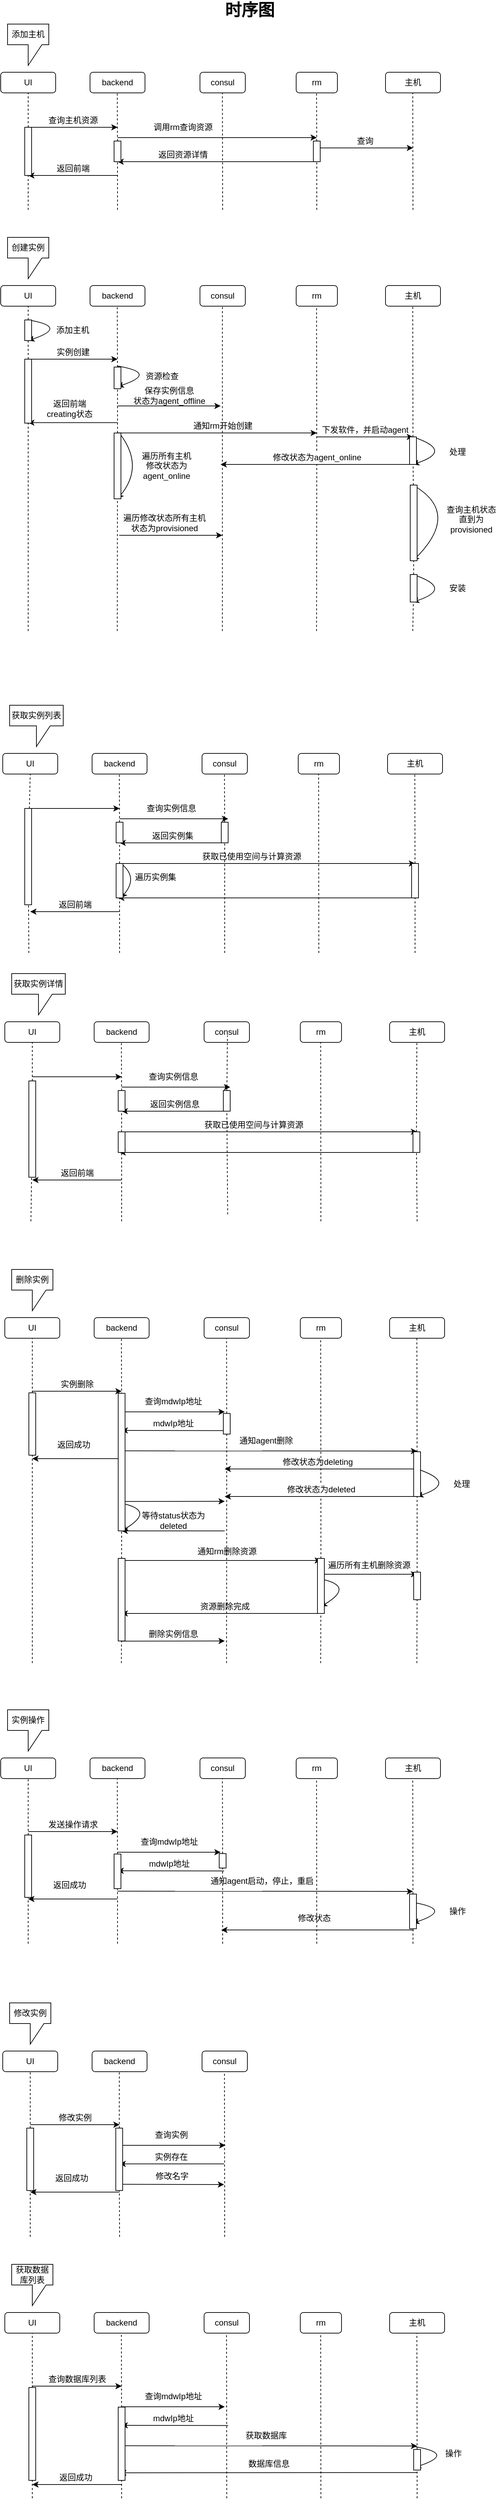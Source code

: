 <mxfile version="14.6.11" type="github" pages="3">
  <diagram id="JHB0V9J83hy231VBSRS5" name="时序图">
    <mxGraphModel dx="1422" dy="762" grid="0" gridSize="10" guides="1" tooltips="1" connect="1" arrows="1" fold="1" page="0" pageScale="1" pageWidth="827" pageHeight="1169" math="0" shadow="0">
      <root>
        <mxCell id="0" />
        <mxCell id="1" parent="0" />
        <mxCell id="x7ms55XIc7-pgnnKO1B8-1" value="UI" style="rounded=1;whiteSpace=wrap;html=1;" parent="1" vertex="1">
          <mxGeometry x="40" y="110" width="80" height="30" as="geometry" />
        </mxCell>
        <mxCell id="x7ms55XIc7-pgnnKO1B8-2" value="backend" style="rounded=1;whiteSpace=wrap;html=1;" parent="1" vertex="1">
          <mxGeometry x="170" y="110" width="80" height="30" as="geometry" />
        </mxCell>
        <mxCell id="x7ms55XIc7-pgnnKO1B8-3" value="rm" style="rounded=1;whiteSpace=wrap;html=1;" parent="1" vertex="1">
          <mxGeometry x="470" y="110" width="60" height="30" as="geometry" />
        </mxCell>
        <mxCell id="x7ms55XIc7-pgnnKO1B8-4" value="主机" style="rounded=1;whiteSpace=wrap;html=1;" parent="1" vertex="1">
          <mxGeometry x="600" y="110" width="80" height="30" as="geometry" />
        </mxCell>
        <mxCell id="x7ms55XIc7-pgnnKO1B8-5" value="consul" style="rounded=1;whiteSpace=wrap;html=1;" parent="1" vertex="1">
          <mxGeometry x="330" y="110" width="66" height="30" as="geometry" />
        </mxCell>
        <mxCell id="x7ms55XIc7-pgnnKO1B8-6" value="" style="endArrow=none;html=1;dashed=1;" parent="1" source="ttu63wnwoUbBbuzjsD4v-1" edge="1">
          <mxGeometry width="50" height="50" relative="1" as="geometry">
            <mxPoint x="80" y="310" as="sourcePoint" />
            <mxPoint x="80" y="140" as="targetPoint" />
          </mxGeometry>
        </mxCell>
        <mxCell id="x7ms55XIc7-pgnnKO1B8-7" value="" style="endArrow=none;html=1;dashed=1;" parent="1" source="ttu63wnwoUbBbuzjsD4v-7" edge="1">
          <mxGeometry width="50" height="50" relative="1" as="geometry">
            <mxPoint x="210" y="310" as="sourcePoint" />
            <mxPoint x="209.66" y="140" as="targetPoint" />
          </mxGeometry>
        </mxCell>
        <mxCell id="x7ms55XIc7-pgnnKO1B8-8" value="" style="endArrow=none;html=1;dashed=1;" parent="1" edge="1">
          <mxGeometry width="50" height="50" relative="1" as="geometry">
            <mxPoint x="363" y="310" as="sourcePoint" />
            <mxPoint x="362.66" y="140" as="targetPoint" />
          </mxGeometry>
        </mxCell>
        <mxCell id="x7ms55XIc7-pgnnKO1B8-9" value="" style="endArrow=none;html=1;dashed=1;" parent="1" source="ttu63wnwoUbBbuzjsD4v-9" edge="1">
          <mxGeometry width="50" height="50" relative="1" as="geometry">
            <mxPoint x="500" y="310" as="sourcePoint" />
            <mxPoint x="499.66" y="140" as="targetPoint" />
          </mxGeometry>
        </mxCell>
        <mxCell id="x7ms55XIc7-pgnnKO1B8-10" value="" style="endArrow=none;html=1;dashed=1;" parent="1" edge="1">
          <mxGeometry width="50" height="50" relative="1" as="geometry">
            <mxPoint x="640" y="310" as="sourcePoint" />
            <mxPoint x="639.66" y="140" as="targetPoint" />
          </mxGeometry>
        </mxCell>
        <mxCell id="x7ms55XIc7-pgnnKO1B8-11" value="" style="endArrow=classic;html=1;" parent="1" edge="1">
          <mxGeometry width="50" height="50" relative="1" as="geometry">
            <mxPoint x="80" y="190" as="sourcePoint" />
            <mxPoint x="210" y="190" as="targetPoint" />
          </mxGeometry>
        </mxCell>
        <mxCell id="x7ms55XIc7-pgnnKO1B8-12" value="添加主机" style="shape=callout;whiteSpace=wrap;html=1;perimeter=calloutPerimeter;" parent="1" vertex="1">
          <mxGeometry x="50" y="40" width="60" height="60" as="geometry" />
        </mxCell>
        <mxCell id="x7ms55XIc7-pgnnKO1B8-13" value="查询主机资源" style="text;html=1;resizable=0;autosize=1;align=center;verticalAlign=middle;points=[];fillColor=none;strokeColor=none;rounded=0;" parent="1" vertex="1">
          <mxGeometry x="100" y="170" width="90" height="20" as="geometry" />
        </mxCell>
        <mxCell id="x7ms55XIc7-pgnnKO1B8-14" value="" style="endArrow=classic;html=1;" parent="1" edge="1">
          <mxGeometry width="50" height="50" relative="1" as="geometry">
            <mxPoint x="210" y="205" as="sourcePoint" />
            <mxPoint x="500" y="205" as="targetPoint" />
          </mxGeometry>
        </mxCell>
        <mxCell id="x7ms55XIc7-pgnnKO1B8-15" value="调用rm查询资源" style="text;html=1;resizable=0;autosize=1;align=center;verticalAlign=middle;points=[];fillColor=none;strokeColor=none;rounded=0;" parent="1" vertex="1">
          <mxGeometry x="255" y="180" width="100" height="20" as="geometry" />
        </mxCell>
        <mxCell id="x7ms55XIc7-pgnnKO1B8-16" value="" style="endArrow=classic;html=1;" parent="1" edge="1">
          <mxGeometry width="50" height="50" relative="1" as="geometry">
            <mxPoint x="500" y="220" as="sourcePoint" />
            <mxPoint x="640" y="220" as="targetPoint" />
          </mxGeometry>
        </mxCell>
        <mxCell id="x7ms55XIc7-pgnnKO1B8-17" value="查询" style="text;html=1;resizable=0;autosize=1;align=center;verticalAlign=middle;points=[];fillColor=none;strokeColor=none;rounded=0;" parent="1" vertex="1">
          <mxGeometry x="550" y="200" width="40" height="20" as="geometry" />
        </mxCell>
        <mxCell id="x7ms55XIc7-pgnnKO1B8-18" value="" style="endArrow=classic;html=1;" parent="1" edge="1">
          <mxGeometry width="50" height="50" relative="1" as="geometry">
            <mxPoint x="500" y="240" as="sourcePoint" />
            <mxPoint x="210" y="240" as="targetPoint" />
          </mxGeometry>
        </mxCell>
        <mxCell id="x7ms55XIc7-pgnnKO1B8-19" value="返回资源详情" style="text;html=1;resizable=0;autosize=1;align=center;verticalAlign=middle;points=[];fillColor=none;strokeColor=none;rounded=0;" parent="1" vertex="1">
          <mxGeometry x="260" y="220" width="90" height="20" as="geometry" />
        </mxCell>
        <mxCell id="x7ms55XIc7-pgnnKO1B8-20" value="" style="endArrow=classic;html=1;" parent="1" edge="1">
          <mxGeometry width="50" height="50" relative="1" as="geometry">
            <mxPoint x="210" y="260" as="sourcePoint" />
            <mxPoint x="80" y="260" as="targetPoint" />
          </mxGeometry>
        </mxCell>
        <mxCell id="x7ms55XIc7-pgnnKO1B8-21" value="返回前端" style="text;html=1;resizable=0;autosize=1;align=center;verticalAlign=middle;points=[];fillColor=none;strokeColor=none;rounded=0;" parent="1" vertex="1">
          <mxGeometry x="115" y="240" width="60" height="20" as="geometry" />
        </mxCell>
        <mxCell id="x7ms55XIc7-pgnnKO1B8-22" value="UI" style="rounded=1;whiteSpace=wrap;html=1;" parent="1" vertex="1">
          <mxGeometry x="40" y="420" width="80" height="30" as="geometry" />
        </mxCell>
        <mxCell id="x7ms55XIc7-pgnnKO1B8-23" value="backend" style="rounded=1;whiteSpace=wrap;html=1;" parent="1" vertex="1">
          <mxGeometry x="170" y="420" width="80" height="30" as="geometry" />
        </mxCell>
        <mxCell id="x7ms55XIc7-pgnnKO1B8-24" value="rm" style="rounded=1;whiteSpace=wrap;html=1;" parent="1" vertex="1">
          <mxGeometry x="470" y="420" width="60" height="30" as="geometry" />
        </mxCell>
        <mxCell id="x7ms55XIc7-pgnnKO1B8-25" value="主机" style="rounded=1;whiteSpace=wrap;html=1;" parent="1" vertex="1">
          <mxGeometry x="600" y="420" width="80" height="30" as="geometry" />
        </mxCell>
        <mxCell id="x7ms55XIc7-pgnnKO1B8-26" value="consul" style="rounded=1;whiteSpace=wrap;html=1;" parent="1" vertex="1">
          <mxGeometry x="330" y="420" width="66" height="30" as="geometry" />
        </mxCell>
        <mxCell id="x7ms55XIc7-pgnnKO1B8-27" value="" style="endArrow=none;html=1;dashed=1;" parent="1" source="ttu63wnwoUbBbuzjsD4v-11" edge="1">
          <mxGeometry width="50" height="50" relative="1" as="geometry">
            <mxPoint x="80" y="922.069" as="sourcePoint" />
            <mxPoint x="80" y="450" as="targetPoint" />
          </mxGeometry>
        </mxCell>
        <mxCell id="x7ms55XIc7-pgnnKO1B8-28" value="" style="endArrow=none;html=1;dashed=1;" parent="1" source="ttu63wnwoUbBbuzjsD4v-15" edge="1">
          <mxGeometry width="50" height="50" relative="1" as="geometry">
            <mxPoint x="209.66" y="922.069" as="sourcePoint" />
            <mxPoint x="209.66" y="450" as="targetPoint" />
          </mxGeometry>
        </mxCell>
        <mxCell id="x7ms55XIc7-pgnnKO1B8-29" value="" style="endArrow=none;html=1;dashed=1;" parent="1" edge="1">
          <mxGeometry width="50" height="50" relative="1" as="geometry">
            <mxPoint x="362.66" y="922.069" as="sourcePoint" />
            <mxPoint x="362.66" y="450" as="targetPoint" />
          </mxGeometry>
        </mxCell>
        <mxCell id="x7ms55XIc7-pgnnKO1B8-30" value="" style="endArrow=none;html=1;dashed=1;" parent="1" source="x7ms55XIc7-pgnnKO1B8-51" edge="1">
          <mxGeometry width="50" height="50" relative="1" as="geometry">
            <mxPoint x="499.66" y="922.069" as="sourcePoint" />
            <mxPoint x="499.66" y="450" as="targetPoint" />
          </mxGeometry>
        </mxCell>
        <mxCell id="x7ms55XIc7-pgnnKO1B8-31" value="" style="endArrow=none;html=1;dashed=1;" parent="1" source="ttu63wnwoUbBbuzjsD4v-22" edge="1">
          <mxGeometry width="50" height="50" relative="1" as="geometry">
            <mxPoint x="639.66" y="922.069" as="sourcePoint" />
            <mxPoint x="639.66" y="450" as="targetPoint" />
          </mxGeometry>
        </mxCell>
        <mxCell id="x7ms55XIc7-pgnnKO1B8-32" value="" style="endArrow=classic;html=1;" parent="1" edge="1">
          <mxGeometry width="50" height="50" relative="1" as="geometry">
            <mxPoint x="80" y="527" as="sourcePoint" />
            <mxPoint x="210" y="527" as="targetPoint" />
          </mxGeometry>
        </mxCell>
        <mxCell id="x7ms55XIc7-pgnnKO1B8-33" value="创建实例" style="shape=callout;whiteSpace=wrap;html=1;perimeter=calloutPerimeter;" parent="1" vertex="1">
          <mxGeometry x="50" y="350" width="60" height="60" as="geometry" />
        </mxCell>
        <mxCell id="x7ms55XIc7-pgnnKO1B8-34" value="实例创建" style="text;html=1;resizable=0;autosize=1;align=center;verticalAlign=middle;points=[];fillColor=none;strokeColor=none;rounded=0;" parent="1" vertex="1">
          <mxGeometry x="115" y="507" width="60" height="20" as="geometry" />
        </mxCell>
        <mxCell id="x7ms55XIc7-pgnnKO1B8-35" value="" style="endArrow=classic;html=1;" parent="1" edge="1">
          <mxGeometry width="50" height="50" relative="1" as="geometry">
            <mxPoint x="210" y="595" as="sourcePoint" />
            <mxPoint x="360" y="595" as="targetPoint" />
          </mxGeometry>
        </mxCell>
        <mxCell id="x7ms55XIc7-pgnnKO1B8-36" value="保存实例信息&lt;br&gt;状态为agent_offline" style="text;html=1;resizable=0;autosize=1;align=center;verticalAlign=middle;points=[];fillColor=none;strokeColor=none;rounded=0;" parent="1" vertex="1">
          <mxGeometry x="225" y="565" width="120" height="30" as="geometry" />
        </mxCell>
        <mxCell id="x7ms55XIc7-pgnnKO1B8-37" value="" style="curved=1;endArrow=classic;html=1;" parent="1" edge="1">
          <mxGeometry width="50" height="50" relative="1" as="geometry">
            <mxPoint x="210" y="537" as="sourcePoint" />
            <mxPoint x="210" y="567" as="targetPoint" />
            <Array as="points">
              <mxPoint x="270" y="547" />
            </Array>
          </mxGeometry>
        </mxCell>
        <mxCell id="x7ms55XIc7-pgnnKO1B8-38" value="资源检查" style="text;html=1;strokeColor=none;fillColor=none;align=center;verticalAlign=middle;whiteSpace=wrap;rounded=0;" parent="1" vertex="1">
          <mxGeometry x="250" y="542" width="50" height="20" as="geometry" />
        </mxCell>
        <mxCell id="x7ms55XIc7-pgnnKO1B8-39" value="" style="curved=1;endArrow=classic;html=1;" parent="1" edge="1">
          <mxGeometry width="50" height="50" relative="1" as="geometry">
            <mxPoint x="80" y="470" as="sourcePoint" />
            <mxPoint x="80" y="500" as="targetPoint" />
            <Array as="points">
              <mxPoint x="140" y="480" />
            </Array>
          </mxGeometry>
        </mxCell>
        <mxCell id="x7ms55XIc7-pgnnKO1B8-40" value="添加主机" style="text;html=1;strokeColor=none;fillColor=none;align=center;verticalAlign=middle;whiteSpace=wrap;rounded=0;" parent="1" vertex="1">
          <mxGeometry x="120" y="475" width="50" height="20" as="geometry" />
        </mxCell>
        <mxCell id="x7ms55XIc7-pgnnKO1B8-41" value="" style="endArrow=classic;html=1;" parent="1" edge="1">
          <mxGeometry width="50" height="50" relative="1" as="geometry">
            <mxPoint x="210" y="634.31" as="sourcePoint" />
            <mxPoint x="500" y="634.31" as="targetPoint" />
          </mxGeometry>
        </mxCell>
        <mxCell id="x7ms55XIc7-pgnnKO1B8-42" value="遍历所有主机&lt;br&gt;修改状态为&lt;br&gt;agent_online" style="text;html=1;resizable=0;autosize=1;align=center;verticalAlign=middle;points=[];fillColor=none;strokeColor=none;rounded=0;" parent="1" vertex="1">
          <mxGeometry x="236" y="657.15" width="90" height="50" as="geometry" />
        </mxCell>
        <mxCell id="x7ms55XIc7-pgnnKO1B8-45" value="" style="curved=1;endArrow=classic;html=1;exitX=0.75;exitY=0;exitDx=0;exitDy=0;" parent="1" source="ttu63wnwoUbBbuzjsD4v-17" edge="1">
          <mxGeometry width="50" height="50" relative="1" as="geometry">
            <mxPoint x="210" y="670" as="sourcePoint" />
            <mxPoint x="210" y="730" as="targetPoint" />
            <Array as="points">
              <mxPoint x="250" y="682" />
            </Array>
          </mxGeometry>
        </mxCell>
        <mxCell id="x7ms55XIc7-pgnnKO1B8-46" value="" style="endArrow=classic;html=1;" parent="1" edge="1">
          <mxGeometry width="50" height="50" relative="1" as="geometry">
            <mxPoint x="500" y="640" as="sourcePoint" />
            <mxPoint x="640" y="640" as="targetPoint" />
          </mxGeometry>
        </mxCell>
        <mxCell id="x7ms55XIc7-pgnnKO1B8-47" value="下发软件，并启动agent" style="text;html=1;resizable=0;autosize=1;align=center;verticalAlign=middle;points=[];fillColor=none;strokeColor=none;rounded=0;" parent="1" vertex="1">
          <mxGeometry x="500" y="620" width="140" height="20" as="geometry" />
        </mxCell>
        <mxCell id="x7ms55XIc7-pgnnKO1B8-48" value="" style="curved=1;endArrow=classic;html=1;" parent="1" edge="1">
          <mxGeometry width="50" height="50" relative="1" as="geometry">
            <mxPoint x="640" y="640" as="sourcePoint" />
            <mxPoint x="640" y="680" as="targetPoint" />
            <Array as="points">
              <mxPoint x="700" y="660" />
            </Array>
          </mxGeometry>
        </mxCell>
        <mxCell id="x7ms55XIc7-pgnnKO1B8-49" value="" style="endArrow=classic;html=1;" parent="1" edge="1">
          <mxGeometry width="50" height="50" relative="1" as="geometry">
            <mxPoint x="640" y="680" as="sourcePoint" />
            <mxPoint x="360" y="680" as="targetPoint" />
          </mxGeometry>
        </mxCell>
        <mxCell id="x7ms55XIc7-pgnnKO1B8-50" value="处理" style="text;html=1;strokeColor=none;fillColor=none;align=center;verticalAlign=middle;whiteSpace=wrap;rounded=0;" parent="1" vertex="1">
          <mxGeometry x="680" y="652" width="50" height="20" as="geometry" />
        </mxCell>
        <mxCell id="x7ms55XIc7-pgnnKO1B8-51" value="修改状态为agent_online" style="text;html=1;resizable=0;autosize=1;align=center;verticalAlign=middle;points=[];fillColor=none;strokeColor=none;rounded=0;" parent="1" vertex="1">
          <mxGeometry x="430" y="660" width="140" height="20" as="geometry" />
        </mxCell>
        <mxCell id="x7ms55XIc7-pgnnKO1B8-52" value="" style="endArrow=none;html=1;dashed=1;" parent="1" target="x7ms55XIc7-pgnnKO1B8-51" edge="1">
          <mxGeometry width="50" height="50" relative="1" as="geometry">
            <mxPoint x="499.66" y="922.069" as="sourcePoint" />
            <mxPoint x="499.66" y="450" as="targetPoint" />
          </mxGeometry>
        </mxCell>
        <mxCell id="x7ms55XIc7-pgnnKO1B8-53" value="通知rm开始创建" style="text;html=1;resizable=0;autosize=1;align=center;verticalAlign=middle;points=[];fillColor=none;strokeColor=none;rounded=0;" parent="1" vertex="1">
          <mxGeometry x="313" y="614.31" width="100" height="20" as="geometry" />
        </mxCell>
        <mxCell id="x7ms55XIc7-pgnnKO1B8-54" value="" style="endArrow=classic;html=1;" parent="1" edge="1">
          <mxGeometry width="50" height="50" relative="1" as="geometry">
            <mxPoint x="212.5" y="783" as="sourcePoint" />
            <mxPoint x="362.5" y="783" as="targetPoint" />
            <Array as="points">
              <mxPoint x="282.5" y="783" />
            </Array>
          </mxGeometry>
        </mxCell>
        <mxCell id="x7ms55XIc7-pgnnKO1B8-55" value="遍历修改状态所有主机&lt;br&gt;状态为provisioned" style="text;html=1;resizable=0;autosize=1;align=center;verticalAlign=middle;points=[];fillColor=none;strokeColor=none;rounded=0;" parent="1" vertex="1">
          <mxGeometry x="207.5" y="750" width="140" height="30" as="geometry" />
        </mxCell>
        <mxCell id="x7ms55XIc7-pgnnKO1B8-56" value="" style="endArrow=classic;html=1;" parent="1" edge="1">
          <mxGeometry width="50" height="50" relative="1" as="geometry">
            <mxPoint x="210" y="619.31" as="sourcePoint" />
            <mxPoint x="80" y="619.31" as="targetPoint" />
          </mxGeometry>
        </mxCell>
        <mxCell id="x7ms55XIc7-pgnnKO1B8-57" value="返回前端&lt;br&gt;creating状态" style="text;html=1;resizable=0;autosize=1;align=center;verticalAlign=middle;points=[];fillColor=none;strokeColor=none;rounded=0;" parent="1" vertex="1">
          <mxGeometry x="100" y="584.31" width="80" height="30" as="geometry" />
        </mxCell>
        <mxCell id="x7ms55XIc7-pgnnKO1B8-58" value="" style="curved=1;endArrow=classic;html=1;" parent="1" edge="1">
          <mxGeometry width="50" height="50" relative="1" as="geometry">
            <mxPoint x="640" y="710" as="sourcePoint" />
            <mxPoint x="640" y="820" as="targetPoint" />
            <Array as="points">
              <mxPoint x="710" y="750" />
            </Array>
          </mxGeometry>
        </mxCell>
        <mxCell id="x7ms55XIc7-pgnnKO1B8-59" value="查询主机状态&lt;br&gt;直到为provisioned" style="text;html=1;strokeColor=none;fillColor=none;align=center;verticalAlign=middle;whiteSpace=wrap;rounded=0;" parent="1" vertex="1">
          <mxGeometry x="680" y="750" width="90" height="20" as="geometry" />
        </mxCell>
        <mxCell id="x7ms55XIc7-pgnnKO1B8-60" value="" style="curved=1;endArrow=classic;html=1;" parent="1" edge="1">
          <mxGeometry width="50" height="50" relative="1" as="geometry">
            <mxPoint x="640" y="840" as="sourcePoint" />
            <mxPoint x="640" y="880" as="targetPoint" />
            <Array as="points">
              <mxPoint x="700" y="860" />
            </Array>
          </mxGeometry>
        </mxCell>
        <mxCell id="x7ms55XIc7-pgnnKO1B8-61" value="安装" style="text;html=1;strokeColor=none;fillColor=none;align=center;verticalAlign=middle;whiteSpace=wrap;rounded=0;" parent="1" vertex="1">
          <mxGeometry x="680" y="850" width="50" height="20" as="geometry" />
        </mxCell>
        <mxCell id="x7ms55XIc7-pgnnKO1B8-62" value="UI" style="rounded=1;whiteSpace=wrap;html=1;" parent="1" vertex="1">
          <mxGeometry x="46" y="1920" width="80" height="30" as="geometry" />
        </mxCell>
        <mxCell id="x7ms55XIc7-pgnnKO1B8-63" value="backend" style="rounded=1;whiteSpace=wrap;html=1;" parent="1" vertex="1">
          <mxGeometry x="176" y="1920" width="80" height="30" as="geometry" />
        </mxCell>
        <mxCell id="x7ms55XIc7-pgnnKO1B8-64" value="rm" style="rounded=1;whiteSpace=wrap;html=1;" parent="1" vertex="1">
          <mxGeometry x="476" y="1920" width="60" height="30" as="geometry" />
        </mxCell>
        <mxCell id="x7ms55XIc7-pgnnKO1B8-65" value="主机" style="rounded=1;whiteSpace=wrap;html=1;" parent="1" vertex="1">
          <mxGeometry x="606" y="1920" width="80" height="30" as="geometry" />
        </mxCell>
        <mxCell id="x7ms55XIc7-pgnnKO1B8-66" value="consul" style="rounded=1;whiteSpace=wrap;html=1;" parent="1" vertex="1">
          <mxGeometry x="336" y="1920" width="66" height="30" as="geometry" />
        </mxCell>
        <mxCell id="x7ms55XIc7-pgnnKO1B8-67" value="" style="endArrow=none;html=1;dashed=1;" parent="1" source="ttu63wnwoUbBbuzjsD4v-53" edge="1">
          <mxGeometry width="50" height="50" relative="1" as="geometry">
            <mxPoint x="86" y="2422.069" as="sourcePoint" />
            <mxPoint x="86" y="1950" as="targetPoint" />
          </mxGeometry>
        </mxCell>
        <mxCell id="x7ms55XIc7-pgnnKO1B8-68" value="" style="endArrow=none;html=1;dashed=1;" parent="1" edge="1">
          <mxGeometry width="50" height="50" relative="1" as="geometry">
            <mxPoint x="215.947" y="2032" as="sourcePoint" />
            <mxPoint x="215.66" y="1950" as="targetPoint" />
          </mxGeometry>
        </mxCell>
        <mxCell id="x7ms55XIc7-pgnnKO1B8-69" value="" style="endArrow=none;html=1;dashed=1;" parent="1" source="ttu63wnwoUbBbuzjsD4v-57" edge="1">
          <mxGeometry width="50" height="50" relative="1" as="geometry">
            <mxPoint x="368.66" y="2422.069" as="sourcePoint" />
            <mxPoint x="368.66" y="1950" as="targetPoint" />
          </mxGeometry>
        </mxCell>
        <mxCell id="x7ms55XIc7-pgnnKO1B8-70" value="" style="endArrow=none;html=1;dashed=1;" parent="1" source="x7ms55XIc7-pgnnKO1B8-87" edge="1">
          <mxGeometry width="50" height="50" relative="1" as="geometry">
            <mxPoint x="505.66" y="2422.069" as="sourcePoint" />
            <mxPoint x="505.66" y="1950" as="targetPoint" />
          </mxGeometry>
        </mxCell>
        <mxCell id="x7ms55XIc7-pgnnKO1B8-71" value="" style="endArrow=none;html=1;dashed=1;" parent="1" source="ttu63wnwoUbBbuzjsD4v-59" edge="1">
          <mxGeometry width="50" height="50" relative="1" as="geometry">
            <mxPoint x="645.66" y="2422.069" as="sourcePoint" />
            <mxPoint x="645.66" y="1950" as="targetPoint" />
          </mxGeometry>
        </mxCell>
        <mxCell id="x7ms55XIc7-pgnnKO1B8-72" value="" style="endArrow=classic;html=1;" parent="1" edge="1">
          <mxGeometry width="50" height="50" relative="1" as="geometry">
            <mxPoint x="86" y="2027" as="sourcePoint" />
            <mxPoint x="216" y="2027" as="targetPoint" />
          </mxGeometry>
        </mxCell>
        <mxCell id="x7ms55XIc7-pgnnKO1B8-73" value="删除实例" style="shape=callout;whiteSpace=wrap;html=1;perimeter=calloutPerimeter;" parent="1" vertex="1">
          <mxGeometry x="56" y="1850" width="60" height="60" as="geometry" />
        </mxCell>
        <mxCell id="x7ms55XIc7-pgnnKO1B8-74" value="实例删除" style="text;html=1;resizable=0;autosize=1;align=center;verticalAlign=middle;points=[];fillColor=none;strokeColor=none;rounded=0;" parent="1" vertex="1">
          <mxGeometry x="121" y="2007" width="60" height="20" as="geometry" />
        </mxCell>
        <mxCell id="x7ms55XIc7-pgnnKO1B8-75" value="" style="endArrow=classic;html=1;" parent="1" edge="1">
          <mxGeometry width="50" height="50" relative="1" as="geometry">
            <mxPoint x="216" y="2057" as="sourcePoint" />
            <mxPoint x="366" y="2057" as="targetPoint" />
          </mxGeometry>
        </mxCell>
        <mxCell id="x7ms55XIc7-pgnnKO1B8-76" value="查询mdwIp地址" style="text;html=1;resizable=0;autosize=1;align=center;verticalAlign=middle;points=[];fillColor=none;strokeColor=none;rounded=0;" parent="1" vertex="1">
          <mxGeometry x="241" y="2032" width="100" height="20" as="geometry" />
        </mxCell>
        <mxCell id="x7ms55XIc7-pgnnKO1B8-79" value="" style="endArrow=classic;html=1;" parent="1" edge="1">
          <mxGeometry width="50" height="50" relative="1" as="geometry">
            <mxPoint x="216" y="2113.62" as="sourcePoint" />
            <mxPoint x="646" y="2114" as="targetPoint" />
          </mxGeometry>
        </mxCell>
        <mxCell id="x7ms55XIc7-pgnnKO1B8-80" value="等待status状态为&lt;br&gt;deleted" style="text;html=1;resizable=0;autosize=1;align=center;verticalAlign=middle;points=[];fillColor=none;strokeColor=none;rounded=0;" parent="1" vertex="1">
          <mxGeometry x="236" y="2200" width="110" height="30" as="geometry" />
        </mxCell>
        <mxCell id="x7ms55XIc7-pgnnKO1B8-81" value="" style="endArrow=classic;html=1;" parent="1" edge="1">
          <mxGeometry width="50" height="50" relative="1" as="geometry">
            <mxPoint x="216" y="2187.31" as="sourcePoint" />
            <mxPoint x="366" y="2187" as="targetPoint" />
          </mxGeometry>
        </mxCell>
        <mxCell id="x7ms55XIc7-pgnnKO1B8-82" value="" style="endArrow=classic;html=1;" parent="1" edge="1">
          <mxGeometry width="50" height="50" relative="1" as="geometry">
            <mxPoint x="366" y="2230" as="sourcePoint" />
            <mxPoint x="216" y="2230" as="targetPoint" />
          </mxGeometry>
        </mxCell>
        <mxCell id="x7ms55XIc7-pgnnKO1B8-83" value="" style="curved=1;endArrow=classic;html=1;" parent="1" edge="1">
          <mxGeometry width="50" height="50" relative="1" as="geometry">
            <mxPoint x="216" y="2190" as="sourcePoint" />
            <mxPoint x="216" y="2230" as="targetPoint" />
            <Array as="points">
              <mxPoint x="266" y="2200" />
            </Array>
          </mxGeometry>
        </mxCell>
        <mxCell id="x7ms55XIc7-pgnnKO1B8-84" value="" style="curved=1;endArrow=classic;html=1;" parent="1" edge="1">
          <mxGeometry width="50" height="50" relative="1" as="geometry">
            <mxPoint x="646" y="2140" as="sourcePoint" />
            <mxPoint x="646" y="2180" as="targetPoint" />
            <Array as="points">
              <mxPoint x="706" y="2160" />
            </Array>
          </mxGeometry>
        </mxCell>
        <mxCell id="x7ms55XIc7-pgnnKO1B8-85" value="" style="endArrow=classic;html=1;" parent="1" edge="1">
          <mxGeometry width="50" height="50" relative="1" as="geometry">
            <mxPoint x="646" y="2180" as="sourcePoint" />
            <mxPoint x="366" y="2180" as="targetPoint" />
          </mxGeometry>
        </mxCell>
        <mxCell id="x7ms55XIc7-pgnnKO1B8-86" value="处理" style="text;html=1;strokeColor=none;fillColor=none;align=center;verticalAlign=middle;whiteSpace=wrap;rounded=0;" parent="1" vertex="1">
          <mxGeometry x="686" y="2152" width="50" height="20" as="geometry" />
        </mxCell>
        <mxCell id="x7ms55XIc7-pgnnKO1B8-87" value="修改状态为deleted" style="text;html=1;resizable=0;autosize=1;align=center;verticalAlign=middle;points=[];fillColor=none;strokeColor=none;rounded=0;" parent="1" vertex="1">
          <mxGeometry x="451" y="2160" width="110" height="20" as="geometry" />
        </mxCell>
        <mxCell id="x7ms55XIc7-pgnnKO1B8-88" value="" style="endArrow=none;html=1;dashed=1;" parent="1" source="ttu63wnwoUbBbuzjsD4v-65" target="x7ms55XIc7-pgnnKO1B8-87" edge="1">
          <mxGeometry width="50" height="50" relative="1" as="geometry">
            <mxPoint x="505.66" y="2422.069" as="sourcePoint" />
            <mxPoint x="505.66" y="1950" as="targetPoint" />
          </mxGeometry>
        </mxCell>
        <mxCell id="x7ms55XIc7-pgnnKO1B8-89" value="通知agent删除" style="text;html=1;resizable=0;autosize=1;align=center;verticalAlign=middle;points=[];fillColor=none;strokeColor=none;rounded=0;" parent="1" vertex="1">
          <mxGeometry x="381" y="2089.31" width="90" height="20" as="geometry" />
        </mxCell>
        <mxCell id="x7ms55XIc7-pgnnKO1B8-90" value="" style="endArrow=classic;html=1;" parent="1" edge="1">
          <mxGeometry width="50" height="50" relative="1" as="geometry">
            <mxPoint x="218.5" y="2273" as="sourcePoint" />
            <mxPoint x="506" y="2273" as="targetPoint" />
            <Array as="points">
              <mxPoint x="288.5" y="2273" />
            </Array>
          </mxGeometry>
        </mxCell>
        <mxCell id="x7ms55XIc7-pgnnKO1B8-91" value="通知rm删除资源" style="text;html=1;resizable=0;autosize=1;align=center;verticalAlign=middle;points=[];fillColor=none;strokeColor=none;rounded=0;" parent="1" vertex="1">
          <mxGeometry x="319" y="2250" width="100" height="20" as="geometry" />
        </mxCell>
        <mxCell id="x7ms55XIc7-pgnnKO1B8-92" value="" style="endArrow=classic;html=1;" parent="1" edge="1">
          <mxGeometry width="50" height="50" relative="1" as="geometry">
            <mxPoint x="371" y="2084.31" as="sourcePoint" />
            <mxPoint x="216" y="2084" as="targetPoint" />
          </mxGeometry>
        </mxCell>
        <mxCell id="x7ms55XIc7-pgnnKO1B8-93" value="mdwIp地址" style="text;html=1;resizable=0;autosize=1;align=center;verticalAlign=middle;points=[];fillColor=none;strokeColor=none;rounded=0;" parent="1" vertex="1">
          <mxGeometry x="256" y="2064.31" width="70" height="20" as="geometry" />
        </mxCell>
        <mxCell id="x7ms55XIc7-pgnnKO1B8-94" value="修改状态为deleting" style="text;html=1;resizable=0;autosize=1;align=center;verticalAlign=middle;points=[];fillColor=none;strokeColor=none;rounded=0;" parent="1" vertex="1">
          <mxGeometry x="441" y="2120" width="120" height="20" as="geometry" />
        </mxCell>
        <mxCell id="x7ms55XIc7-pgnnKO1B8-95" value="" style="endArrow=classic;html=1;" parent="1" edge="1">
          <mxGeometry width="50" height="50" relative="1" as="geometry">
            <mxPoint x="646" y="2140" as="sourcePoint" />
            <mxPoint x="366" y="2140" as="targetPoint" />
          </mxGeometry>
        </mxCell>
        <mxCell id="x7ms55XIc7-pgnnKO1B8-96" value="" style="endArrow=classic;html=1;" parent="1" edge="1">
          <mxGeometry width="50" height="50" relative="1" as="geometry">
            <mxPoint x="506" y="2293" as="sourcePoint" />
            <mxPoint x="646" y="2293" as="targetPoint" />
            <Array as="points">
              <mxPoint x="576" y="2293" />
            </Array>
          </mxGeometry>
        </mxCell>
        <mxCell id="x7ms55XIc7-pgnnKO1B8-97" value="遍历所有主机删除资源" style="text;html=1;resizable=0;autosize=1;align=center;verticalAlign=middle;points=[];fillColor=none;strokeColor=none;rounded=0;" parent="1" vertex="1">
          <mxGeometry x="506" y="2270" width="140" height="20" as="geometry" />
        </mxCell>
        <mxCell id="x7ms55XIc7-pgnnKO1B8-98" value="" style="curved=1;endArrow=classic;html=1;" parent="1" edge="1">
          <mxGeometry width="50" height="50" relative="1" as="geometry">
            <mxPoint x="506" y="2300" as="sourcePoint" />
            <mxPoint x="506" y="2340" as="targetPoint" />
            <Array as="points">
              <mxPoint x="556" y="2310" />
            </Array>
          </mxGeometry>
        </mxCell>
        <mxCell id="x7ms55XIc7-pgnnKO1B8-99" value="资源删除完成" style="text;html=1;resizable=0;autosize=1;align=center;verticalAlign=middle;points=[];fillColor=none;strokeColor=none;rounded=0;" parent="1" vertex="1">
          <mxGeometry x="321" y="2330" width="90" height="20" as="geometry" />
        </mxCell>
        <mxCell id="x7ms55XIc7-pgnnKO1B8-100" value="" style="endArrow=classic;html=1;" parent="1" edge="1">
          <mxGeometry width="50" height="50" relative="1" as="geometry">
            <mxPoint x="506" y="2350" as="sourcePoint" />
            <mxPoint x="216" y="2350" as="targetPoint" />
          </mxGeometry>
        </mxCell>
        <mxCell id="x7ms55XIc7-pgnnKO1B8-101" value="" style="endArrow=classic;html=1;" parent="1" edge="1">
          <mxGeometry width="50" height="50" relative="1" as="geometry">
            <mxPoint x="216" y="2390.31" as="sourcePoint" />
            <mxPoint x="366" y="2390" as="targetPoint" />
          </mxGeometry>
        </mxCell>
        <mxCell id="x7ms55XIc7-pgnnKO1B8-102" value="删除实例信息" style="text;html=1;resizable=0;autosize=1;align=center;verticalAlign=middle;points=[];fillColor=none;strokeColor=none;rounded=0;" parent="1" vertex="1">
          <mxGeometry x="246" y="2370" width="90" height="20" as="geometry" />
        </mxCell>
        <mxCell id="x7ms55XIc7-pgnnKO1B8-103" value="" style="endArrow=classic;html=1;" parent="1" edge="1">
          <mxGeometry width="50" height="50" relative="1" as="geometry">
            <mxPoint x="216" y="2125" as="sourcePoint" />
            <mxPoint x="86" y="2125" as="targetPoint" />
          </mxGeometry>
        </mxCell>
        <mxCell id="x7ms55XIc7-pgnnKO1B8-104" value="返回成功" style="text;html=1;resizable=0;autosize=1;align=center;verticalAlign=middle;points=[];fillColor=none;strokeColor=none;rounded=0;" parent="1" vertex="1">
          <mxGeometry x="116" y="2095" width="60" height="20" as="geometry" />
        </mxCell>
        <mxCell id="x7ms55XIc7-pgnnKO1B8-105" value="UI" style="rounded=1;whiteSpace=wrap;html=1;" parent="1" vertex="1">
          <mxGeometry x="43" y="1100" width="80" height="30" as="geometry" />
        </mxCell>
        <mxCell id="x7ms55XIc7-pgnnKO1B8-106" value="backend" style="rounded=1;whiteSpace=wrap;html=1;" parent="1" vertex="1">
          <mxGeometry x="173" y="1100" width="80" height="30" as="geometry" />
        </mxCell>
        <mxCell id="x7ms55XIc7-pgnnKO1B8-107" value="rm" style="rounded=1;whiteSpace=wrap;html=1;" parent="1" vertex="1">
          <mxGeometry x="473" y="1100" width="60" height="30" as="geometry" />
        </mxCell>
        <mxCell id="x7ms55XIc7-pgnnKO1B8-108" value="主机" style="rounded=1;whiteSpace=wrap;html=1;" parent="1" vertex="1">
          <mxGeometry x="603" y="1100" width="80" height="30" as="geometry" />
        </mxCell>
        <mxCell id="x7ms55XIc7-pgnnKO1B8-109" value="consul" style="rounded=1;whiteSpace=wrap;html=1;" parent="1" vertex="1">
          <mxGeometry x="333" y="1100" width="66" height="30" as="geometry" />
        </mxCell>
        <mxCell id="x7ms55XIc7-pgnnKO1B8-110" value="" style="endArrow=none;html=1;dashed=1;" parent="1" source="ttu63wnwoUbBbuzjsD4v-33" edge="1">
          <mxGeometry width="50" height="50" relative="1" as="geometry">
            <mxPoint x="81" y="1390" as="sourcePoint" />
            <mxPoint x="83" y="1130" as="targetPoint" />
          </mxGeometry>
        </mxCell>
        <mxCell id="x7ms55XIc7-pgnnKO1B8-111" value="" style="endArrow=none;html=1;dashed=1;" parent="1" source="ttu63wnwoUbBbuzjsD4v-35" edge="1">
          <mxGeometry width="50" height="50" relative="1" as="geometry">
            <mxPoint x="213" y="1390" as="sourcePoint" />
            <mxPoint x="212.66" y="1130" as="targetPoint" />
          </mxGeometry>
        </mxCell>
        <mxCell id="x7ms55XIc7-pgnnKO1B8-112" value="" style="endArrow=none;html=1;dashed=1;" parent="1" source="ttu63wnwoUbBbuzjsD4v-39" edge="1">
          <mxGeometry width="50" height="50" relative="1" as="geometry">
            <mxPoint x="366" y="1390" as="sourcePoint" />
            <mxPoint x="365.66" y="1130" as="targetPoint" />
          </mxGeometry>
        </mxCell>
        <mxCell id="x7ms55XIc7-pgnnKO1B8-113" value="" style="endArrow=none;html=1;dashed=1;" parent="1" edge="1">
          <mxGeometry width="50" height="50" relative="1" as="geometry">
            <mxPoint x="503" y="1390" as="sourcePoint" />
            <mxPoint x="502.66" y="1130" as="targetPoint" />
          </mxGeometry>
        </mxCell>
        <mxCell id="x7ms55XIc7-pgnnKO1B8-114" value="" style="endArrow=none;html=1;dashed=1;" parent="1" source="ttu63wnwoUbBbuzjsD4v-41" edge="1">
          <mxGeometry width="50" height="50" relative="1" as="geometry">
            <mxPoint x="643" y="1390" as="sourcePoint" />
            <mxPoint x="642.66" y="1130" as="targetPoint" />
          </mxGeometry>
        </mxCell>
        <mxCell id="x7ms55XIc7-pgnnKO1B8-115" value="" style="endArrow=classic;html=1;" parent="1" edge="1">
          <mxGeometry width="50" height="50" relative="1" as="geometry">
            <mxPoint x="83" y="1180" as="sourcePoint" />
            <mxPoint x="213" y="1180" as="targetPoint" />
          </mxGeometry>
        </mxCell>
        <mxCell id="x7ms55XIc7-pgnnKO1B8-116" value="获取实例列表" style="shape=callout;whiteSpace=wrap;html=1;perimeter=calloutPerimeter;" parent="1" vertex="1">
          <mxGeometry x="53" y="1030" width="78" height="60" as="geometry" />
        </mxCell>
        <mxCell id="x7ms55XIc7-pgnnKO1B8-117" value="遍历实例集" style="text;html=1;resizable=0;autosize=1;align=center;verticalAlign=middle;points=[];fillColor=none;strokeColor=none;rounded=0;" parent="1" vertex="1">
          <mxGeometry x="225" y="1270" width="80" height="20" as="geometry" />
        </mxCell>
        <mxCell id="x7ms55XIc7-pgnnKO1B8-118" value="" style="endArrow=classic;html=1;" parent="1" edge="1">
          <mxGeometry width="50" height="50" relative="1" as="geometry">
            <mxPoint x="213" y="1195" as="sourcePoint" />
            <mxPoint x="371" y="1195" as="targetPoint" />
          </mxGeometry>
        </mxCell>
        <mxCell id="x7ms55XIc7-pgnnKO1B8-119" value="查询实例信息" style="text;html=1;resizable=0;autosize=1;align=center;verticalAlign=middle;points=[];fillColor=none;strokeColor=none;rounded=0;" parent="1" vertex="1">
          <mxGeometry x="243" y="1170" width="90" height="20" as="geometry" />
        </mxCell>
        <mxCell id="x7ms55XIc7-pgnnKO1B8-120" value="" style="endArrow=classic;html=1;" parent="1" edge="1">
          <mxGeometry width="50" height="50" relative="1" as="geometry">
            <mxPoint x="211" y="1260" as="sourcePoint" />
            <mxPoint x="643" y="1260" as="targetPoint" />
          </mxGeometry>
        </mxCell>
        <mxCell id="x7ms55XIc7-pgnnKO1B8-121" value="获取已使用空间与计算资源" style="text;html=1;resizable=0;autosize=1;align=center;verticalAlign=middle;points=[];fillColor=none;strokeColor=none;rounded=0;" parent="1" vertex="1">
          <mxGeometry x="325" y="1240" width="160" height="20" as="geometry" />
        </mxCell>
        <mxCell id="x7ms55XIc7-pgnnKO1B8-122" value="" style="endArrow=classic;html=1;" parent="1" edge="1">
          <mxGeometry width="50" height="50" relative="1" as="geometry">
            <mxPoint x="361" y="1230" as="sourcePoint" />
            <mxPoint x="213" y="1230" as="targetPoint" />
          </mxGeometry>
        </mxCell>
        <mxCell id="x7ms55XIc7-pgnnKO1B8-123" value="返回实例集" style="text;html=1;resizable=0;autosize=1;align=center;verticalAlign=middle;points=[];fillColor=none;strokeColor=none;rounded=0;" parent="1" vertex="1">
          <mxGeometry x="250" y="1210" width="80" height="20" as="geometry" />
        </mxCell>
        <mxCell id="x7ms55XIc7-pgnnKO1B8-124" value="" style="endArrow=classic;html=1;" parent="1" edge="1">
          <mxGeometry width="50" height="50" relative="1" as="geometry">
            <mxPoint x="213" y="1330" as="sourcePoint" />
            <mxPoint x="83" y="1330" as="targetPoint" />
          </mxGeometry>
        </mxCell>
        <mxCell id="x7ms55XIc7-pgnnKO1B8-125" value="返回前端" style="text;html=1;resizable=0;autosize=1;align=center;verticalAlign=middle;points=[];fillColor=none;strokeColor=none;rounded=0;" parent="1" vertex="1">
          <mxGeometry x="118" y="1310" width="60" height="20" as="geometry" />
        </mxCell>
        <mxCell id="x7ms55XIc7-pgnnKO1B8-126" value="" style="endArrow=classic;html=1;" parent="1" edge="1">
          <mxGeometry width="50" height="50" relative="1" as="geometry">
            <mxPoint x="641" y="1310" as="sourcePoint" />
            <mxPoint x="211" y="1310" as="targetPoint" />
          </mxGeometry>
        </mxCell>
        <mxCell id="x7ms55XIc7-pgnnKO1B8-127" value="" style="curved=1;endArrow=classic;html=1;" parent="1" edge="1">
          <mxGeometry width="50" height="50" relative="1" as="geometry">
            <mxPoint x="215" y="1260" as="sourcePoint" />
            <mxPoint x="215" y="1310" as="targetPoint" />
            <Array as="points">
              <mxPoint x="241" y="1280" />
            </Array>
          </mxGeometry>
        </mxCell>
        <mxCell id="x7ms55XIc7-pgnnKO1B8-128" value="UI" style="rounded=1;whiteSpace=wrap;html=1;" parent="1" vertex="1">
          <mxGeometry x="46" y="1490" width="80" height="30" as="geometry" />
        </mxCell>
        <mxCell id="x7ms55XIc7-pgnnKO1B8-129" value="backend" style="rounded=1;whiteSpace=wrap;html=1;" parent="1" vertex="1">
          <mxGeometry x="176" y="1490" width="80" height="30" as="geometry" />
        </mxCell>
        <mxCell id="x7ms55XIc7-pgnnKO1B8-130" value="rm" style="rounded=1;whiteSpace=wrap;html=1;" parent="1" vertex="1">
          <mxGeometry x="476" y="1490" width="60" height="30" as="geometry" />
        </mxCell>
        <mxCell id="x7ms55XIc7-pgnnKO1B8-131" value="主机" style="rounded=1;whiteSpace=wrap;html=1;" parent="1" vertex="1">
          <mxGeometry x="606" y="1490" width="80" height="30" as="geometry" />
        </mxCell>
        <mxCell id="x7ms55XIc7-pgnnKO1B8-132" value="consul" style="rounded=1;whiteSpace=wrap;html=1;" parent="1" vertex="1">
          <mxGeometry x="336" y="1490" width="66" height="30" as="geometry" />
        </mxCell>
        <mxCell id="x7ms55XIc7-pgnnKO1B8-133" value="" style="endArrow=none;html=1;dashed=1;" parent="1" source="ttu63wnwoUbBbuzjsD4v-43" edge="1">
          <mxGeometry width="50" height="50" relative="1" as="geometry">
            <mxPoint x="84" y="1780" as="sourcePoint" />
            <mxPoint x="86" y="1520" as="targetPoint" />
          </mxGeometry>
        </mxCell>
        <mxCell id="x7ms55XIc7-pgnnKO1B8-134" value="" style="endArrow=none;html=1;dashed=1;" parent="1" source="ttu63wnwoUbBbuzjsD4v-45" edge="1">
          <mxGeometry width="50" height="50" relative="1" as="geometry">
            <mxPoint x="216" y="1780" as="sourcePoint" />
            <mxPoint x="215.66" y="1520" as="targetPoint" />
          </mxGeometry>
        </mxCell>
        <mxCell id="x7ms55XIc7-pgnnKO1B8-136" value="" style="endArrow=none;html=1;dashed=1;" parent="1" edge="1">
          <mxGeometry width="50" height="50" relative="1" as="geometry">
            <mxPoint x="506" y="1780" as="sourcePoint" />
            <mxPoint x="505.66" y="1520" as="targetPoint" />
          </mxGeometry>
        </mxCell>
        <mxCell id="x7ms55XIc7-pgnnKO1B8-137" value="" style="endArrow=none;html=1;dashed=1;" parent="1" source="ttu63wnwoUbBbuzjsD4v-51" edge="1">
          <mxGeometry width="50" height="50" relative="1" as="geometry">
            <mxPoint x="646" y="1780" as="sourcePoint" />
            <mxPoint x="645.66" y="1520" as="targetPoint" />
          </mxGeometry>
        </mxCell>
        <mxCell id="x7ms55XIc7-pgnnKO1B8-138" value="" style="endArrow=classic;html=1;" parent="1" edge="1">
          <mxGeometry width="50" height="50" relative="1" as="geometry">
            <mxPoint x="86" y="1570" as="sourcePoint" />
            <mxPoint x="216" y="1570" as="targetPoint" />
          </mxGeometry>
        </mxCell>
        <mxCell id="x7ms55XIc7-pgnnKO1B8-139" value="获取实例详情" style="shape=callout;whiteSpace=wrap;html=1;perimeter=calloutPerimeter;" parent="1" vertex="1">
          <mxGeometry x="56" y="1420" width="78" height="60" as="geometry" />
        </mxCell>
        <mxCell id="x7ms55XIc7-pgnnKO1B8-140" value="" style="endArrow=classic;html=1;" parent="1" edge="1">
          <mxGeometry width="50" height="50" relative="1" as="geometry">
            <mxPoint x="216" y="1585" as="sourcePoint" />
            <mxPoint x="374" y="1585" as="targetPoint" />
          </mxGeometry>
        </mxCell>
        <mxCell id="x7ms55XIc7-pgnnKO1B8-141" value="查询实例信息" style="text;html=1;resizable=0;autosize=1;align=center;verticalAlign=middle;points=[];fillColor=none;strokeColor=none;rounded=0;" parent="1" vertex="1">
          <mxGeometry x="246" y="1560" width="90" height="20" as="geometry" />
        </mxCell>
        <mxCell id="x7ms55XIc7-pgnnKO1B8-142" value="" style="endArrow=classic;html=1;" parent="1" edge="1">
          <mxGeometry width="50" height="50" relative="1" as="geometry">
            <mxPoint x="214" y="1650" as="sourcePoint" />
            <mxPoint x="646" y="1650" as="targetPoint" />
          </mxGeometry>
        </mxCell>
        <mxCell id="x7ms55XIc7-pgnnKO1B8-143" value="获取已使用空间与计算资源" style="text;html=1;resizable=0;autosize=1;align=center;verticalAlign=middle;points=[];fillColor=none;strokeColor=none;rounded=0;" parent="1" vertex="1">
          <mxGeometry x="328" y="1630" width="160" height="20" as="geometry" />
        </mxCell>
        <mxCell id="x7ms55XIc7-pgnnKO1B8-144" value="" style="endArrow=classic;html=1;" parent="1" edge="1">
          <mxGeometry width="50" height="50" relative="1" as="geometry">
            <mxPoint x="364" y="1620" as="sourcePoint" />
            <mxPoint x="216" y="1620" as="targetPoint" />
          </mxGeometry>
        </mxCell>
        <mxCell id="x7ms55XIc7-pgnnKO1B8-145" value="返回实例信息" style="text;html=1;resizable=0;autosize=1;align=center;verticalAlign=middle;points=[];fillColor=none;strokeColor=none;rounded=0;" parent="1" vertex="1">
          <mxGeometry x="248" y="1600" width="90" height="20" as="geometry" />
        </mxCell>
        <mxCell id="x7ms55XIc7-pgnnKO1B8-146" value="" style="endArrow=classic;html=1;" parent="1" edge="1">
          <mxGeometry width="50" height="50" relative="1" as="geometry">
            <mxPoint x="216" y="1720" as="sourcePoint" />
            <mxPoint x="86" y="1720" as="targetPoint" />
          </mxGeometry>
        </mxCell>
        <mxCell id="x7ms55XIc7-pgnnKO1B8-147" value="返回前端" style="text;html=1;resizable=0;autosize=1;align=center;verticalAlign=middle;points=[];fillColor=none;strokeColor=none;rounded=0;" parent="1" vertex="1">
          <mxGeometry x="121" y="1700" width="60" height="20" as="geometry" />
        </mxCell>
        <mxCell id="x7ms55XIc7-pgnnKO1B8-148" value="" style="endArrow=classic;html=1;" parent="1" edge="1">
          <mxGeometry width="50" height="50" relative="1" as="geometry">
            <mxPoint x="643" y="1680" as="sourcePoint" />
            <mxPoint x="213" y="1680" as="targetPoint" />
          </mxGeometry>
        </mxCell>
        <mxCell id="x7ms55XIc7-pgnnKO1B8-149" value="UI" style="rounded=1;whiteSpace=wrap;html=1;" parent="1" vertex="1">
          <mxGeometry x="40" y="2560" width="80" height="30" as="geometry" />
        </mxCell>
        <mxCell id="x7ms55XIc7-pgnnKO1B8-150" value="backend" style="rounded=1;whiteSpace=wrap;html=1;" parent="1" vertex="1">
          <mxGeometry x="170" y="2560" width="80" height="30" as="geometry" />
        </mxCell>
        <mxCell id="x7ms55XIc7-pgnnKO1B8-151" value="rm" style="rounded=1;whiteSpace=wrap;html=1;" parent="1" vertex="1">
          <mxGeometry x="470" y="2560" width="60" height="30" as="geometry" />
        </mxCell>
        <mxCell id="x7ms55XIc7-pgnnKO1B8-152" value="主机" style="rounded=1;whiteSpace=wrap;html=1;" parent="1" vertex="1">
          <mxGeometry x="600" y="2560" width="80" height="30" as="geometry" />
        </mxCell>
        <mxCell id="x7ms55XIc7-pgnnKO1B8-153" value="consul" style="rounded=1;whiteSpace=wrap;html=1;" parent="1" vertex="1">
          <mxGeometry x="330" y="2560" width="66" height="30" as="geometry" />
        </mxCell>
        <mxCell id="x7ms55XIc7-pgnnKO1B8-154" value="" style="endArrow=none;html=1;dashed=1;" parent="1" source="ttu63wnwoUbBbuzjsD4v-69" edge="1">
          <mxGeometry width="50" height="50" relative="1" as="geometry">
            <mxPoint x="80" y="2830" as="sourcePoint" />
            <mxPoint x="80" y="2590" as="targetPoint" />
          </mxGeometry>
        </mxCell>
        <mxCell id="x7ms55XIc7-pgnnKO1B8-155" value="" style="endArrow=none;html=1;dashed=1;" parent="1" source="ttu63wnwoUbBbuzjsD4v-71" edge="1">
          <mxGeometry width="50" height="50" relative="1" as="geometry">
            <mxPoint x="210" y="2830" as="sourcePoint" />
            <mxPoint x="209.66" y="2590" as="targetPoint" />
          </mxGeometry>
        </mxCell>
        <mxCell id="x7ms55XIc7-pgnnKO1B8-156" value="" style="endArrow=none;html=1;dashed=1;" parent="1" source="ttu63wnwoUbBbuzjsD4v-73" edge="1">
          <mxGeometry width="50" height="50" relative="1" as="geometry">
            <mxPoint x="363" y="2830" as="sourcePoint" />
            <mxPoint x="362.66" y="2590" as="targetPoint" />
          </mxGeometry>
        </mxCell>
        <mxCell id="x7ms55XIc7-pgnnKO1B8-157" value="" style="endArrow=none;html=1;dashed=1;" parent="1" edge="1">
          <mxGeometry width="50" height="50" relative="1" as="geometry">
            <mxPoint x="500" y="2830" as="sourcePoint" />
            <mxPoint x="499.66" y="2590" as="targetPoint" />
          </mxGeometry>
        </mxCell>
        <mxCell id="x7ms55XIc7-pgnnKO1B8-158" value="" style="endArrow=none;html=1;dashed=1;" parent="1" source="ttu63wnwoUbBbuzjsD4v-75" edge="1">
          <mxGeometry width="50" height="50" relative="1" as="geometry">
            <mxPoint x="640" y="2830" as="sourcePoint" />
            <mxPoint x="639.66" y="2590" as="targetPoint" />
          </mxGeometry>
        </mxCell>
        <mxCell id="x7ms55XIc7-pgnnKO1B8-159" value="" style="endArrow=classic;html=1;" parent="1" edge="1">
          <mxGeometry width="50" height="50" relative="1" as="geometry">
            <mxPoint x="80" y="2667" as="sourcePoint" />
            <mxPoint x="210" y="2667" as="targetPoint" />
          </mxGeometry>
        </mxCell>
        <mxCell id="x7ms55XIc7-pgnnKO1B8-160" value="实例操作" style="shape=callout;whiteSpace=wrap;html=1;perimeter=calloutPerimeter;" parent="1" vertex="1">
          <mxGeometry x="50" y="2490" width="60" height="60" as="geometry" />
        </mxCell>
        <mxCell id="x7ms55XIc7-pgnnKO1B8-161" value="发送操作请求" style="text;html=1;resizable=0;autosize=1;align=center;verticalAlign=middle;points=[];fillColor=none;strokeColor=none;rounded=0;" parent="1" vertex="1">
          <mxGeometry x="100" y="2647" width="90" height="20" as="geometry" />
        </mxCell>
        <mxCell id="x7ms55XIc7-pgnnKO1B8-162" value="" style="endArrow=classic;html=1;" parent="1" edge="1">
          <mxGeometry width="50" height="50" relative="1" as="geometry">
            <mxPoint x="210" y="2697" as="sourcePoint" />
            <mxPoint x="360" y="2697" as="targetPoint" />
          </mxGeometry>
        </mxCell>
        <mxCell id="x7ms55XIc7-pgnnKO1B8-163" value="查询mdwIp地址" style="text;html=1;resizable=0;autosize=1;align=center;verticalAlign=middle;points=[];fillColor=none;strokeColor=none;rounded=0;" parent="1" vertex="1">
          <mxGeometry x="235" y="2672" width="100" height="20" as="geometry" />
        </mxCell>
        <mxCell id="x7ms55XIc7-pgnnKO1B8-166" value="" style="endArrow=classic;html=1;" parent="1" edge="1">
          <mxGeometry width="50" height="50" relative="1" as="geometry">
            <mxPoint x="210" y="2753.62" as="sourcePoint" />
            <mxPoint x="640" y="2754" as="targetPoint" />
          </mxGeometry>
        </mxCell>
        <mxCell id="x7ms55XIc7-pgnnKO1B8-167" value="通知agent启动，停止，重启" style="text;html=1;resizable=0;autosize=1;align=center;verticalAlign=middle;points=[];fillColor=none;strokeColor=none;rounded=0;" parent="1" vertex="1">
          <mxGeometry x="335" y="2729.31" width="170" height="20" as="geometry" />
        </mxCell>
        <mxCell id="x7ms55XIc7-pgnnKO1B8-168" value="" style="endArrow=classic;html=1;" parent="1" edge="1">
          <mxGeometry width="50" height="50" relative="1" as="geometry">
            <mxPoint x="365" y="2724.31" as="sourcePoint" />
            <mxPoint x="210" y="2724" as="targetPoint" />
          </mxGeometry>
        </mxCell>
        <mxCell id="x7ms55XIc7-pgnnKO1B8-169" value="mdwIp地址" style="text;html=1;resizable=0;autosize=1;align=center;verticalAlign=middle;points=[];fillColor=none;strokeColor=none;rounded=0;" parent="1" vertex="1">
          <mxGeometry x="250" y="2704.31" width="70" height="20" as="geometry" />
        </mxCell>
        <mxCell id="x7ms55XIc7-pgnnKO1B8-170" value="" style="endArrow=classic;html=1;" parent="1" edge="1">
          <mxGeometry width="50" height="50" relative="1" as="geometry">
            <mxPoint x="210" y="2765" as="sourcePoint" />
            <mxPoint x="80" y="2765" as="targetPoint" />
          </mxGeometry>
        </mxCell>
        <mxCell id="x7ms55XIc7-pgnnKO1B8-171" value="返回成功" style="text;html=1;resizable=0;autosize=1;align=center;verticalAlign=middle;points=[];fillColor=none;strokeColor=none;rounded=0;" parent="1" vertex="1">
          <mxGeometry x="110" y="2735" width="60" height="20" as="geometry" />
        </mxCell>
        <mxCell id="x7ms55XIc7-pgnnKO1B8-172" value="" style="curved=1;endArrow=classic;html=1;" parent="1" edge="1">
          <mxGeometry width="50" height="50" relative="1" as="geometry">
            <mxPoint x="640" y="2770" as="sourcePoint" />
            <mxPoint x="640" y="2800" as="targetPoint" />
            <Array as="points">
              <mxPoint x="700" y="2780" />
            </Array>
          </mxGeometry>
        </mxCell>
        <mxCell id="x7ms55XIc7-pgnnKO1B8-173" value="操作" style="text;html=1;strokeColor=none;fillColor=none;align=center;verticalAlign=middle;whiteSpace=wrap;rounded=0;" parent="1" vertex="1">
          <mxGeometry x="680" y="2773" width="50" height="20" as="geometry" />
        </mxCell>
        <mxCell id="x7ms55XIc7-pgnnKO1B8-174" value="" style="endArrow=classic;html=1;" parent="1" edge="1">
          <mxGeometry width="50" height="50" relative="1" as="geometry">
            <mxPoint x="641" y="2810" as="sourcePoint" />
            <mxPoint x="361" y="2810" as="targetPoint" />
          </mxGeometry>
        </mxCell>
        <mxCell id="x7ms55XIc7-pgnnKO1B8-175" value="修改状态" style="text;html=1;resizable=0;autosize=1;align=center;verticalAlign=middle;points=[];fillColor=none;strokeColor=none;rounded=0;" parent="1" vertex="1">
          <mxGeometry x="466" y="2783" width="60" height="20" as="geometry" />
        </mxCell>
        <mxCell id="x7ms55XIc7-pgnnKO1B8-176" value="UI" style="rounded=1;whiteSpace=wrap;html=1;" parent="1" vertex="1">
          <mxGeometry x="46" y="3366" width="80" height="30" as="geometry" />
        </mxCell>
        <mxCell id="x7ms55XIc7-pgnnKO1B8-177" value="backend" style="rounded=1;whiteSpace=wrap;html=1;" parent="1" vertex="1">
          <mxGeometry x="176" y="3366" width="80" height="30" as="geometry" />
        </mxCell>
        <mxCell id="x7ms55XIc7-pgnnKO1B8-178" value="rm" style="rounded=1;whiteSpace=wrap;html=1;" parent="1" vertex="1">
          <mxGeometry x="476" y="3366" width="60" height="30" as="geometry" />
        </mxCell>
        <mxCell id="x7ms55XIc7-pgnnKO1B8-179" value="主机" style="rounded=1;whiteSpace=wrap;html=1;" parent="1" vertex="1">
          <mxGeometry x="606" y="3366" width="80" height="30" as="geometry" />
        </mxCell>
        <mxCell id="x7ms55XIc7-pgnnKO1B8-180" value="consul" style="rounded=1;whiteSpace=wrap;html=1;" parent="1" vertex="1">
          <mxGeometry x="336" y="3366" width="66" height="30" as="geometry" />
        </mxCell>
        <mxCell id="x7ms55XIc7-pgnnKO1B8-181" value="" style="endArrow=none;html=1;dashed=1;" parent="1" source="ttu63wnwoUbBbuzjsD4v-82" edge="1">
          <mxGeometry width="50" height="50" relative="1" as="geometry">
            <mxPoint x="86" y="3636" as="sourcePoint" />
            <mxPoint x="86" y="3396" as="targetPoint" />
          </mxGeometry>
        </mxCell>
        <mxCell id="x7ms55XIc7-pgnnKO1B8-182" value="" style="endArrow=none;html=1;dashed=1;" parent="1" source="ttu63wnwoUbBbuzjsD4v-84" edge="1">
          <mxGeometry width="50" height="50" relative="1" as="geometry">
            <mxPoint x="216" y="3636" as="sourcePoint" />
            <mxPoint x="215.66" y="3396" as="targetPoint" />
          </mxGeometry>
        </mxCell>
        <mxCell id="x7ms55XIc7-pgnnKO1B8-183" value="" style="endArrow=none;html=1;dashed=1;" parent="1" edge="1">
          <mxGeometry width="50" height="50" relative="1" as="geometry">
            <mxPoint x="369" y="3636" as="sourcePoint" />
            <mxPoint x="368.66" y="3396" as="targetPoint" />
          </mxGeometry>
        </mxCell>
        <mxCell id="x7ms55XIc7-pgnnKO1B8-184" value="" style="endArrow=none;html=1;dashed=1;" parent="1" edge="1">
          <mxGeometry width="50" height="50" relative="1" as="geometry">
            <mxPoint x="506" y="3636" as="sourcePoint" />
            <mxPoint x="505.66" y="3396" as="targetPoint" />
          </mxGeometry>
        </mxCell>
        <mxCell id="x7ms55XIc7-pgnnKO1B8-185" value="" style="endArrow=none;html=1;dashed=1;" parent="1" source="ttu63wnwoUbBbuzjsD4v-86" edge="1">
          <mxGeometry width="50" height="50" relative="1" as="geometry">
            <mxPoint x="646.0" y="3636" as="sourcePoint" />
            <mxPoint x="645.66" y="3396" as="targetPoint" />
          </mxGeometry>
        </mxCell>
        <mxCell id="x7ms55XIc7-pgnnKO1B8-186" value="" style="endArrow=classic;html=1;" parent="1" edge="1">
          <mxGeometry width="50" height="50" relative="1" as="geometry">
            <mxPoint x="86" y="3473" as="sourcePoint" />
            <mxPoint x="216" y="3473" as="targetPoint" />
          </mxGeometry>
        </mxCell>
        <mxCell id="x7ms55XIc7-pgnnKO1B8-187" value="获取数据库列表" style="shape=callout;whiteSpace=wrap;html=1;perimeter=calloutPerimeter;" parent="1" vertex="1">
          <mxGeometry x="56" y="3296" width="60" height="60" as="geometry" />
        </mxCell>
        <mxCell id="x7ms55XIc7-pgnnKO1B8-188" value="查询数据库列表" style="text;html=1;resizable=0;autosize=1;align=center;verticalAlign=middle;points=[];fillColor=none;strokeColor=none;rounded=0;" parent="1" vertex="1">
          <mxGeometry x="101" y="3453" width="100" height="20" as="geometry" />
        </mxCell>
        <mxCell id="x7ms55XIc7-pgnnKO1B8-189" value="" style="endArrow=classic;html=1;" parent="1" edge="1">
          <mxGeometry width="50" height="50" relative="1" as="geometry">
            <mxPoint x="216" y="3503" as="sourcePoint" />
            <mxPoint x="366" y="3503" as="targetPoint" />
          </mxGeometry>
        </mxCell>
        <mxCell id="x7ms55XIc7-pgnnKO1B8-190" value="查询mdwIp地址" style="text;html=1;resizable=0;autosize=1;align=center;verticalAlign=middle;points=[];fillColor=none;strokeColor=none;rounded=0;" parent="1" vertex="1">
          <mxGeometry x="241" y="3478" width="100" height="20" as="geometry" />
        </mxCell>
        <mxCell id="x7ms55XIc7-pgnnKO1B8-193" value="" style="endArrow=classic;html=1;" parent="1" edge="1">
          <mxGeometry width="50" height="50" relative="1" as="geometry">
            <mxPoint x="216" y="3559.62" as="sourcePoint" />
            <mxPoint x="646.0" y="3560.0" as="targetPoint" />
          </mxGeometry>
        </mxCell>
        <mxCell id="x7ms55XIc7-pgnnKO1B8-194" value="获取数据库" style="text;html=1;resizable=0;autosize=1;align=center;verticalAlign=middle;points=[];fillColor=none;strokeColor=none;rounded=0;" parent="1" vertex="1">
          <mxGeometry x="386" y="3535.31" width="80" height="20" as="geometry" />
        </mxCell>
        <mxCell id="x7ms55XIc7-pgnnKO1B8-195" value="" style="endArrow=classic;html=1;" parent="1" edge="1">
          <mxGeometry width="50" height="50" relative="1" as="geometry">
            <mxPoint x="371" y="3530.31" as="sourcePoint" />
            <mxPoint x="216" y="3530.0" as="targetPoint" />
          </mxGeometry>
        </mxCell>
        <mxCell id="x7ms55XIc7-pgnnKO1B8-196" value="mdwIp地址" style="text;html=1;resizable=0;autosize=1;align=center;verticalAlign=middle;points=[];fillColor=none;strokeColor=none;rounded=0;" parent="1" vertex="1">
          <mxGeometry x="256" y="3510.31" width="70" height="20" as="geometry" />
        </mxCell>
        <mxCell id="x7ms55XIc7-pgnnKO1B8-197" value="" style="endArrow=classic;html=1;" parent="1" edge="1">
          <mxGeometry width="50" height="50" relative="1" as="geometry">
            <mxPoint x="216" y="3616" as="sourcePoint" />
            <mxPoint x="86" y="3616" as="targetPoint" />
          </mxGeometry>
        </mxCell>
        <mxCell id="x7ms55XIc7-pgnnKO1B8-198" value="返回成功" style="text;html=1;resizable=0;autosize=1;align=center;verticalAlign=middle;points=[];fillColor=none;strokeColor=none;rounded=0;" parent="1" vertex="1">
          <mxGeometry x="119" y="3596" width="60" height="20" as="geometry" />
        </mxCell>
        <mxCell id="x7ms55XIc7-pgnnKO1B8-199" value="" style="curved=1;endArrow=classic;html=1;" parent="1" edge="1">
          <mxGeometry width="50" height="50" relative="1" as="geometry">
            <mxPoint x="643.0" y="3561" as="sourcePoint" />
            <mxPoint x="643.0" y="3591" as="targetPoint" />
            <Array as="points">
              <mxPoint x="703" y="3571" />
            </Array>
          </mxGeometry>
        </mxCell>
        <mxCell id="x7ms55XIc7-pgnnKO1B8-200" value="操作" style="text;html=1;strokeColor=none;fillColor=none;align=center;verticalAlign=middle;whiteSpace=wrap;rounded=0;" parent="1" vertex="1">
          <mxGeometry x="674" y="3561" width="50" height="20" as="geometry" />
        </mxCell>
        <mxCell id="x7ms55XIc7-pgnnKO1B8-201" value="" style="endArrow=classic;html=1;" parent="1" edge="1">
          <mxGeometry width="50" height="50" relative="1" as="geometry">
            <mxPoint x="646" y="3598.58" as="sourcePoint" />
            <mxPoint x="214" y="3599" as="targetPoint" />
          </mxGeometry>
        </mxCell>
        <mxCell id="x7ms55XIc7-pgnnKO1B8-202" value="数据库信息" style="text;html=1;resizable=0;autosize=1;align=center;verticalAlign=middle;points=[];fillColor=none;strokeColor=none;rounded=0;" parent="1" vertex="1">
          <mxGeometry x="394" y="3576" width="72" height="20" as="geometry" />
        </mxCell>
        <mxCell id="x7ms55XIc7-pgnnKO1B8-203" value="UI" style="rounded=1;whiteSpace=wrap;html=1;" parent="1" vertex="1">
          <mxGeometry x="43" y="2986" width="80" height="30" as="geometry" />
        </mxCell>
        <mxCell id="x7ms55XIc7-pgnnKO1B8-204" value="backend" style="rounded=1;whiteSpace=wrap;html=1;" parent="1" vertex="1">
          <mxGeometry x="173" y="2986" width="80" height="30" as="geometry" />
        </mxCell>
        <mxCell id="x7ms55XIc7-pgnnKO1B8-205" value="consul" style="rounded=1;whiteSpace=wrap;html=1;" parent="1" vertex="1">
          <mxGeometry x="333" y="2986" width="66" height="30" as="geometry" />
        </mxCell>
        <mxCell id="x7ms55XIc7-pgnnKO1B8-206" value="" style="endArrow=none;html=1;dashed=1;" parent="1" source="ttu63wnwoUbBbuzjsD4v-77" edge="1">
          <mxGeometry width="50" height="50" relative="1" as="geometry">
            <mxPoint x="83" y="3256" as="sourcePoint" />
            <mxPoint x="83" y="3016" as="targetPoint" />
          </mxGeometry>
        </mxCell>
        <mxCell id="x7ms55XIc7-pgnnKO1B8-207" value="" style="endArrow=none;html=1;dashed=1;" parent="1" source="ttu63wnwoUbBbuzjsD4v-79" edge="1">
          <mxGeometry width="50" height="50" relative="1" as="geometry">
            <mxPoint x="213" y="3256" as="sourcePoint" />
            <mxPoint x="212.66" y="3016" as="targetPoint" />
          </mxGeometry>
        </mxCell>
        <mxCell id="x7ms55XIc7-pgnnKO1B8-208" value="" style="endArrow=none;html=1;dashed=1;" parent="1" edge="1">
          <mxGeometry width="50" height="50" relative="1" as="geometry">
            <mxPoint x="366" y="3256" as="sourcePoint" />
            <mxPoint x="365.66" y="3016" as="targetPoint" />
          </mxGeometry>
        </mxCell>
        <mxCell id="x7ms55XIc7-pgnnKO1B8-209" value="" style="endArrow=classic;html=1;" parent="1" edge="1">
          <mxGeometry width="50" height="50" relative="1" as="geometry">
            <mxPoint x="83" y="3093" as="sourcePoint" />
            <mxPoint x="213" y="3093" as="targetPoint" />
          </mxGeometry>
        </mxCell>
        <mxCell id="x7ms55XIc7-pgnnKO1B8-210" value="修改实例" style="shape=callout;whiteSpace=wrap;html=1;perimeter=calloutPerimeter;" parent="1" vertex="1">
          <mxGeometry x="53" y="2916" width="60" height="60" as="geometry" />
        </mxCell>
        <mxCell id="x7ms55XIc7-pgnnKO1B8-211" value="修改实例" style="text;html=1;resizable=0;autosize=1;align=center;verticalAlign=middle;points=[];fillColor=none;strokeColor=none;rounded=0;" parent="1" vertex="1">
          <mxGeometry x="118" y="3073" width="60" height="20" as="geometry" />
        </mxCell>
        <mxCell id="x7ms55XIc7-pgnnKO1B8-212" value="" style="endArrow=classic;html=1;" parent="1" edge="1">
          <mxGeometry width="50" height="50" relative="1" as="geometry">
            <mxPoint x="213" y="3123" as="sourcePoint" />
            <mxPoint x="367" y="3123" as="targetPoint" />
          </mxGeometry>
        </mxCell>
        <mxCell id="x7ms55XIc7-pgnnKO1B8-213" value="查询实例" style="text;html=1;resizable=0;autosize=1;align=center;verticalAlign=middle;points=[];fillColor=none;strokeColor=none;rounded=0;" parent="1" vertex="1">
          <mxGeometry x="258" y="3098" width="60" height="20" as="geometry" />
        </mxCell>
        <mxCell id="x7ms55XIc7-pgnnKO1B8-216" value="" style="endArrow=classic;html=1;" parent="1" edge="1">
          <mxGeometry width="50" height="50" relative="1" as="geometry">
            <mxPoint x="213" y="3179.62" as="sourcePoint" />
            <mxPoint x="365" y="3180" as="targetPoint" />
          </mxGeometry>
        </mxCell>
        <mxCell id="x7ms55XIc7-pgnnKO1B8-217" value="" style="endArrow=classic;html=1;" parent="1" edge="1">
          <mxGeometry width="50" height="50" relative="1" as="geometry">
            <mxPoint x="365" y="3150" as="sourcePoint" />
            <mxPoint x="213" y="3150.0" as="targetPoint" />
          </mxGeometry>
        </mxCell>
        <mxCell id="x7ms55XIc7-pgnnKO1B8-218" value="实例存在" style="text;html=1;resizable=0;autosize=1;align=center;verticalAlign=middle;points=[];fillColor=none;strokeColor=none;rounded=0;" parent="1" vertex="1">
          <mxGeometry x="258" y="3130.31" width="60" height="20" as="geometry" />
        </mxCell>
        <mxCell id="x7ms55XIc7-pgnnKO1B8-219" value="" style="endArrow=classic;html=1;" parent="1" edge="1">
          <mxGeometry width="50" height="50" relative="1" as="geometry">
            <mxPoint x="213" y="3191" as="sourcePoint" />
            <mxPoint x="83" y="3191" as="targetPoint" />
          </mxGeometry>
        </mxCell>
        <mxCell id="x7ms55XIc7-pgnnKO1B8-220" value="返回成功" style="text;html=1;resizable=0;autosize=1;align=center;verticalAlign=middle;points=[];fillColor=none;strokeColor=none;rounded=0;" parent="1" vertex="1">
          <mxGeometry x="113" y="3161" width="60" height="20" as="geometry" />
        </mxCell>
        <mxCell id="x7ms55XIc7-pgnnKO1B8-221" value="修改名字" style="text;html=1;resizable=0;autosize=1;align=center;verticalAlign=middle;points=[];fillColor=none;strokeColor=none;rounded=0;" parent="1" vertex="1">
          <mxGeometry x="259" y="3158" width="60" height="20" as="geometry" />
        </mxCell>
        <mxCell id="GYYIqo7okBZhqNfk181m-1" value="&lt;span style=&quot;font-size: 24px&quot;&gt;&lt;b&gt;时序图&lt;/b&gt;&lt;/span&gt;" style="text;html=1;strokeColor=none;fillColor=none;align=center;verticalAlign=middle;whiteSpace=wrap;rounded=0;" parent="1" vertex="1">
          <mxGeometry x="265" y="10" width="275" height="20" as="geometry" />
        </mxCell>
        <mxCell id="ttu63wnwoUbBbuzjsD4v-1" value="" style="rounded=0;whiteSpace=wrap;html=1;align=center;" parent="1" vertex="1">
          <mxGeometry x="75" y="190" width="10" height="70" as="geometry" />
        </mxCell>
        <mxCell id="ttu63wnwoUbBbuzjsD4v-2" value="" style="endArrow=none;html=1;curved=1;dashed=1;" parent="1" target="ttu63wnwoUbBbuzjsD4v-1" edge="1">
          <mxGeometry width="50" height="50" relative="1" as="geometry">
            <mxPoint x="80" y="310" as="sourcePoint" />
            <mxPoint x="80" y="140" as="targetPoint" />
          </mxGeometry>
        </mxCell>
        <mxCell id="ttu63wnwoUbBbuzjsD4v-7" value="" style="rounded=0;whiteSpace=wrap;html=1;align=center;" parent="1" vertex="1">
          <mxGeometry x="205" y="210" width="10" height="30" as="geometry" />
        </mxCell>
        <mxCell id="ttu63wnwoUbBbuzjsD4v-8" value="" style="endArrow=none;html=1;dashed=1;" parent="1" target="ttu63wnwoUbBbuzjsD4v-7" edge="1">
          <mxGeometry width="50" height="50" relative="1" as="geometry">
            <mxPoint x="210" y="310" as="sourcePoint" />
            <mxPoint x="209.66" y="140" as="targetPoint" />
          </mxGeometry>
        </mxCell>
        <mxCell id="ttu63wnwoUbBbuzjsD4v-9" value="" style="rounded=0;whiteSpace=wrap;html=1;align=center;" parent="1" vertex="1">
          <mxGeometry x="495" y="210" width="10" height="30" as="geometry" />
        </mxCell>
        <mxCell id="ttu63wnwoUbBbuzjsD4v-10" value="" style="endArrow=none;html=1;dashed=1;" parent="1" target="ttu63wnwoUbBbuzjsD4v-9" edge="1">
          <mxGeometry width="50" height="50" relative="1" as="geometry">
            <mxPoint x="500" y="310" as="sourcePoint" />
            <mxPoint x="499.66" y="140" as="targetPoint" />
          </mxGeometry>
        </mxCell>
        <mxCell id="ttu63wnwoUbBbuzjsD4v-11" value="" style="rounded=0;whiteSpace=wrap;html=1;align=center;" parent="1" vertex="1">
          <mxGeometry x="75" y="470" width="10" height="30" as="geometry" />
        </mxCell>
        <mxCell id="ttu63wnwoUbBbuzjsD4v-12" value="" style="endArrow=none;html=1;dashed=1;" parent="1" source="ttu63wnwoUbBbuzjsD4v-13" target="ttu63wnwoUbBbuzjsD4v-11" edge="1">
          <mxGeometry width="50" height="50" relative="1" as="geometry">
            <mxPoint x="80" y="922.069" as="sourcePoint" />
            <mxPoint x="80" y="450" as="targetPoint" />
          </mxGeometry>
        </mxCell>
        <mxCell id="ttu63wnwoUbBbuzjsD4v-13" value="" style="rounded=0;whiteSpace=wrap;html=1;align=center;" parent="1" vertex="1">
          <mxGeometry x="75" y="527" width="10" height="93" as="geometry" />
        </mxCell>
        <mxCell id="ttu63wnwoUbBbuzjsD4v-14" value="" style="endArrow=none;html=1;dashed=1;" parent="1" target="ttu63wnwoUbBbuzjsD4v-13" edge="1">
          <mxGeometry width="50" height="50" relative="1" as="geometry">
            <mxPoint x="80" y="922.069" as="sourcePoint" />
            <mxPoint x="80" y="500" as="targetPoint" />
          </mxGeometry>
        </mxCell>
        <mxCell id="ttu63wnwoUbBbuzjsD4v-15" value="" style="rounded=0;whiteSpace=wrap;html=1;align=center;" parent="1" vertex="1">
          <mxGeometry x="205" y="538.5" width="10" height="31.5" as="geometry" />
        </mxCell>
        <mxCell id="ttu63wnwoUbBbuzjsD4v-16" value="" style="endArrow=none;html=1;dashed=1;" parent="1" source="ttu63wnwoUbBbuzjsD4v-17" target="ttu63wnwoUbBbuzjsD4v-15" edge="1">
          <mxGeometry width="50" height="50" relative="1" as="geometry">
            <mxPoint x="209.66" y="922.069" as="sourcePoint" />
            <mxPoint x="209.66" y="450" as="targetPoint" />
          </mxGeometry>
        </mxCell>
        <mxCell id="ttu63wnwoUbBbuzjsD4v-17" value="" style="rounded=0;whiteSpace=wrap;html=1;align=center;" parent="1" vertex="1">
          <mxGeometry x="205" y="634.31" width="10" height="95.69" as="geometry" />
        </mxCell>
        <mxCell id="ttu63wnwoUbBbuzjsD4v-20" value="" style="endArrow=none;html=1;dashed=1;" parent="1" target="ttu63wnwoUbBbuzjsD4v-17" edge="1">
          <mxGeometry width="50" height="50" relative="1" as="geometry">
            <mxPoint x="209.66" y="922.069" as="sourcePoint" />
            <mxPoint x="209.99" y="560" as="targetPoint" />
          </mxGeometry>
        </mxCell>
        <mxCell id="ttu63wnwoUbBbuzjsD4v-22" value="" style="rounded=0;whiteSpace=wrap;html=1;align=center;" parent="1" vertex="1">
          <mxGeometry x="635" y="640" width="10" height="40" as="geometry" />
        </mxCell>
        <mxCell id="ttu63wnwoUbBbuzjsD4v-23" value="" style="endArrow=none;html=1;dashed=1;" parent="1" source="ttu63wnwoUbBbuzjsD4v-24" target="ttu63wnwoUbBbuzjsD4v-22" edge="1">
          <mxGeometry width="50" height="50" relative="1" as="geometry">
            <mxPoint x="639.66" y="922.069" as="sourcePoint" />
            <mxPoint x="639.66" y="450" as="targetPoint" />
          </mxGeometry>
        </mxCell>
        <mxCell id="ttu63wnwoUbBbuzjsD4v-24" value="" style="rounded=0;whiteSpace=wrap;html=1;align=center;" parent="1" vertex="1">
          <mxGeometry x="636" y="710" width="10" height="110" as="geometry" />
        </mxCell>
        <mxCell id="ttu63wnwoUbBbuzjsD4v-25" value="" style="endArrow=none;html=1;dashed=1;" parent="1" source="ttu63wnwoUbBbuzjsD4v-26" target="ttu63wnwoUbBbuzjsD4v-24" edge="1">
          <mxGeometry width="50" height="50" relative="1" as="geometry">
            <mxPoint x="639.66" y="922.069" as="sourcePoint" />
            <mxPoint x="639.974" y="680" as="targetPoint" />
          </mxGeometry>
        </mxCell>
        <mxCell id="ttu63wnwoUbBbuzjsD4v-26" value="" style="rounded=0;whiteSpace=wrap;html=1;align=center;" parent="1" vertex="1">
          <mxGeometry x="636" y="840" width="10" height="40" as="geometry" />
        </mxCell>
        <mxCell id="ttu63wnwoUbBbuzjsD4v-27" value="" style="endArrow=none;html=1;dashed=1;" parent="1" target="ttu63wnwoUbBbuzjsD4v-26" edge="1">
          <mxGeometry width="50" height="50" relative="1" as="geometry">
            <mxPoint x="639.66" y="922.069" as="sourcePoint" />
            <mxPoint x="640.531" y="820" as="targetPoint" />
          </mxGeometry>
        </mxCell>
        <mxCell id="ttu63wnwoUbBbuzjsD4v-32" value="" style="endArrow=none;html=1;dashed=1;" parent="1" source="ttu63wnwoUbBbuzjsD4v-49" edge="1">
          <mxGeometry width="50" height="50" relative="1" as="geometry">
            <mxPoint x="370.34" y="1770" as="sourcePoint" />
            <mxPoint x="370.0" y="1510" as="targetPoint" />
          </mxGeometry>
        </mxCell>
        <mxCell id="ttu63wnwoUbBbuzjsD4v-33" value="" style="rounded=0;whiteSpace=wrap;html=1;align=center;" parent="1" vertex="1">
          <mxGeometry x="75" y="1180" width="10" height="140" as="geometry" />
        </mxCell>
        <mxCell id="ttu63wnwoUbBbuzjsD4v-34" value="" style="endArrow=none;html=1;dashed=1;" parent="1" target="ttu63wnwoUbBbuzjsD4v-33" edge="1">
          <mxGeometry width="50" height="50" relative="1" as="geometry">
            <mxPoint x="81" y="1390" as="sourcePoint" />
            <mxPoint x="83" y="1130" as="targetPoint" />
          </mxGeometry>
        </mxCell>
        <mxCell id="ttu63wnwoUbBbuzjsD4v-35" value="" style="rounded=0;whiteSpace=wrap;html=1;align=center;" parent="1" vertex="1">
          <mxGeometry x="208" y="1200" width="10" height="30" as="geometry" />
        </mxCell>
        <mxCell id="ttu63wnwoUbBbuzjsD4v-36" value="" style="endArrow=none;html=1;dashed=1;" parent="1" source="ttu63wnwoUbBbuzjsD4v-37" target="ttu63wnwoUbBbuzjsD4v-35" edge="1">
          <mxGeometry width="50" height="50" relative="1" as="geometry">
            <mxPoint x="213" y="1390" as="sourcePoint" />
            <mxPoint x="212.66" y="1130" as="targetPoint" />
          </mxGeometry>
        </mxCell>
        <mxCell id="ttu63wnwoUbBbuzjsD4v-37" value="" style="rounded=0;whiteSpace=wrap;html=1;align=center;" parent="1" vertex="1">
          <mxGeometry x="208" y="1260" width="10" height="50" as="geometry" />
        </mxCell>
        <mxCell id="ttu63wnwoUbBbuzjsD4v-38" value="" style="endArrow=none;html=1;dashed=1;" parent="1" target="ttu63wnwoUbBbuzjsD4v-37" edge="1">
          <mxGeometry width="50" height="50" relative="1" as="geometry">
            <mxPoint x="213" y="1390" as="sourcePoint" />
            <mxPoint x="213" y="1230" as="targetPoint" />
          </mxGeometry>
        </mxCell>
        <mxCell id="ttu63wnwoUbBbuzjsD4v-39" value="" style="rounded=0;whiteSpace=wrap;html=1;align=center;" parent="1" vertex="1">
          <mxGeometry x="361" y="1200" width="10" height="30" as="geometry" />
        </mxCell>
        <mxCell id="ttu63wnwoUbBbuzjsD4v-40" value="" style="endArrow=none;html=1;dashed=1;" parent="1" target="ttu63wnwoUbBbuzjsD4v-39" edge="1">
          <mxGeometry width="50" height="50" relative="1" as="geometry">
            <mxPoint x="366" y="1390" as="sourcePoint" />
            <mxPoint x="365.66" y="1130" as="targetPoint" />
          </mxGeometry>
        </mxCell>
        <mxCell id="ttu63wnwoUbBbuzjsD4v-41" value="" style="rounded=0;whiteSpace=wrap;html=1;align=center;" parent="1" vertex="1">
          <mxGeometry x="638" y="1260" width="10" height="50" as="geometry" />
        </mxCell>
        <mxCell id="ttu63wnwoUbBbuzjsD4v-42" value="" style="endArrow=none;html=1;dashed=1;" parent="1" target="ttu63wnwoUbBbuzjsD4v-41" edge="1">
          <mxGeometry width="50" height="50" relative="1" as="geometry">
            <mxPoint x="643" y="1390" as="sourcePoint" />
            <mxPoint x="642.66" y="1130" as="targetPoint" />
          </mxGeometry>
        </mxCell>
        <mxCell id="ttu63wnwoUbBbuzjsD4v-43" value="" style="rounded=0;whiteSpace=wrap;html=1;align=center;" parent="1" vertex="1">
          <mxGeometry x="81" y="1576" width="10" height="140" as="geometry" />
        </mxCell>
        <mxCell id="ttu63wnwoUbBbuzjsD4v-44" value="" style="endArrow=none;html=1;dashed=1;" parent="1" target="ttu63wnwoUbBbuzjsD4v-43" edge="1">
          <mxGeometry width="50" height="50" relative="1" as="geometry">
            <mxPoint x="84" y="1780" as="sourcePoint" />
            <mxPoint x="86" y="1520" as="targetPoint" />
          </mxGeometry>
        </mxCell>
        <mxCell id="ttu63wnwoUbBbuzjsD4v-45" value="" style="rounded=0;whiteSpace=wrap;html=1;align=center;" parent="1" vertex="1">
          <mxGeometry x="211" y="1590" width="10" height="30" as="geometry" />
        </mxCell>
        <mxCell id="ttu63wnwoUbBbuzjsD4v-46" value="" style="endArrow=none;html=1;dashed=1;" parent="1" source="ttu63wnwoUbBbuzjsD4v-47" target="ttu63wnwoUbBbuzjsD4v-45" edge="1">
          <mxGeometry width="50" height="50" relative="1" as="geometry">
            <mxPoint x="216" y="1780" as="sourcePoint" />
            <mxPoint x="215.66" y="1520" as="targetPoint" />
          </mxGeometry>
        </mxCell>
        <mxCell id="ttu63wnwoUbBbuzjsD4v-47" value="" style="rounded=0;whiteSpace=wrap;html=1;align=center;" parent="1" vertex="1">
          <mxGeometry x="211" y="1650" width="10" height="30" as="geometry" />
        </mxCell>
        <mxCell id="ttu63wnwoUbBbuzjsD4v-48" value="" style="endArrow=none;html=1;dashed=1;" parent="1" target="ttu63wnwoUbBbuzjsD4v-47" edge="1">
          <mxGeometry width="50" height="50" relative="1" as="geometry">
            <mxPoint x="216" y="1780" as="sourcePoint" />
            <mxPoint x="216" y="1620" as="targetPoint" />
          </mxGeometry>
        </mxCell>
        <mxCell id="ttu63wnwoUbBbuzjsD4v-49" value="" style="rounded=0;whiteSpace=wrap;html=1;align=center;" parent="1" vertex="1">
          <mxGeometry x="364" y="1590" width="10" height="30" as="geometry" />
        </mxCell>
        <mxCell id="ttu63wnwoUbBbuzjsD4v-50" value="" style="endArrow=none;html=1;dashed=1;" parent="1" target="ttu63wnwoUbBbuzjsD4v-49" edge="1">
          <mxGeometry width="50" height="50" relative="1" as="geometry">
            <mxPoint x="370.34" y="1770" as="sourcePoint" />
            <mxPoint x="370" y="1510" as="targetPoint" />
          </mxGeometry>
        </mxCell>
        <mxCell id="ttu63wnwoUbBbuzjsD4v-51" value="" style="rounded=0;whiteSpace=wrap;html=1;align=center;" parent="1" vertex="1">
          <mxGeometry x="640" y="1650" width="10" height="30" as="geometry" />
        </mxCell>
        <mxCell id="ttu63wnwoUbBbuzjsD4v-52" value="" style="endArrow=none;html=1;dashed=1;" parent="1" target="ttu63wnwoUbBbuzjsD4v-51" edge="1">
          <mxGeometry width="50" height="50" relative="1" as="geometry">
            <mxPoint x="646" y="1780" as="sourcePoint" />
            <mxPoint x="645.66" y="1520" as="targetPoint" />
          </mxGeometry>
        </mxCell>
        <mxCell id="ttu63wnwoUbBbuzjsD4v-53" value="" style="rounded=0;whiteSpace=wrap;html=1;align=center;" parent="1" vertex="1">
          <mxGeometry x="81" y="2029.31" width="10" height="90.69" as="geometry" />
        </mxCell>
        <mxCell id="ttu63wnwoUbBbuzjsD4v-54" value="" style="endArrow=none;html=1;dashed=1;" parent="1" target="ttu63wnwoUbBbuzjsD4v-53" edge="1">
          <mxGeometry width="50" height="50" relative="1" as="geometry">
            <mxPoint x="86" y="2422.069" as="sourcePoint" />
            <mxPoint x="86" y="1950" as="targetPoint" />
          </mxGeometry>
        </mxCell>
        <mxCell id="ttu63wnwoUbBbuzjsD4v-56" value="" style="endArrow=none;html=1;dashed=1;" parent="1" source="ttu63wnwoUbBbuzjsD4v-61" edge="1">
          <mxGeometry width="50" height="50" relative="1" as="geometry">
            <mxPoint x="215.66" y="2422.069" as="sourcePoint" />
            <mxPoint x="216" y="2062" as="targetPoint" />
          </mxGeometry>
        </mxCell>
        <mxCell id="ttu63wnwoUbBbuzjsD4v-57" value="" style="rounded=0;whiteSpace=wrap;html=1;align=center;" parent="1" vertex="1">
          <mxGeometry x="364" y="2059.31" width="10" height="30" as="geometry" />
        </mxCell>
        <mxCell id="ttu63wnwoUbBbuzjsD4v-58" value="" style="endArrow=none;html=1;dashed=1;" parent="1" target="ttu63wnwoUbBbuzjsD4v-57" edge="1">
          <mxGeometry width="50" height="50" relative="1" as="geometry">
            <mxPoint x="368.66" y="2422.069" as="sourcePoint" />
            <mxPoint x="368.66" y="1950" as="targetPoint" />
          </mxGeometry>
        </mxCell>
        <mxCell id="ttu63wnwoUbBbuzjsD4v-59" value="" style="rounded=0;whiteSpace=wrap;html=1;align=center;" parent="1" vertex="1">
          <mxGeometry x="641" y="2115" width="10" height="65" as="geometry" />
        </mxCell>
        <mxCell id="ttu63wnwoUbBbuzjsD4v-60" value="" style="endArrow=none;html=1;dashed=1;" parent="1" source="ttu63wnwoUbBbuzjsD4v-63" target="ttu63wnwoUbBbuzjsD4v-59" edge="1">
          <mxGeometry width="50" height="50" relative="1" as="geometry">
            <mxPoint x="645.66" y="2422.069" as="sourcePoint" />
            <mxPoint x="645.66" y="1950" as="targetPoint" />
          </mxGeometry>
        </mxCell>
        <mxCell id="ttu63wnwoUbBbuzjsD4v-61" value="" style="rounded=0;whiteSpace=wrap;html=1;align=center;" parent="1" vertex="1">
          <mxGeometry x="211" y="2030" width="10" height="200" as="geometry" />
        </mxCell>
        <mxCell id="ttu63wnwoUbBbuzjsD4v-62" value="" style="endArrow=none;html=1;dashed=1;" parent="1" source="ttu63wnwoUbBbuzjsD4v-67" target="ttu63wnwoUbBbuzjsD4v-61" edge="1">
          <mxGeometry width="50" height="50" relative="1" as="geometry">
            <mxPoint x="215.66" y="2422.069" as="sourcePoint" />
            <mxPoint x="215.986" y="2062" as="targetPoint" />
          </mxGeometry>
        </mxCell>
        <mxCell id="ttu63wnwoUbBbuzjsD4v-63" value="" style="rounded=0;whiteSpace=wrap;html=1;align=center;" parent="1" vertex="1">
          <mxGeometry x="641" y="2290" width="10" height="40" as="geometry" />
        </mxCell>
        <mxCell id="ttu63wnwoUbBbuzjsD4v-64" value="" style="endArrow=none;html=1;dashed=1;" parent="1" target="ttu63wnwoUbBbuzjsD4v-63" edge="1">
          <mxGeometry width="50" height="50" relative="1" as="geometry">
            <mxPoint x="645.66" y="2422.069" as="sourcePoint" />
            <mxPoint x="645.96" y="2180" as="targetPoint" />
          </mxGeometry>
        </mxCell>
        <mxCell id="ttu63wnwoUbBbuzjsD4v-65" value="" style="rounded=0;whiteSpace=wrap;html=1;align=center;" parent="1" vertex="1">
          <mxGeometry x="501" y="2270" width="10" height="80" as="geometry" />
        </mxCell>
        <mxCell id="ttu63wnwoUbBbuzjsD4v-66" value="" style="endArrow=none;html=1;dashed=1;" parent="1" target="ttu63wnwoUbBbuzjsD4v-65" edge="1">
          <mxGeometry width="50" height="50" relative="1" as="geometry">
            <mxPoint x="505.66" y="2422.069" as="sourcePoint" />
            <mxPoint x="505.987" y="2180" as="targetPoint" />
          </mxGeometry>
        </mxCell>
        <mxCell id="ttu63wnwoUbBbuzjsD4v-67" value="" style="rounded=0;whiteSpace=wrap;html=1;align=center;" parent="1" vertex="1">
          <mxGeometry x="211" y="2270" width="10" height="120" as="geometry" />
        </mxCell>
        <mxCell id="ttu63wnwoUbBbuzjsD4v-68" value="" style="endArrow=none;html=1;dashed=1;" parent="1" target="ttu63wnwoUbBbuzjsD4v-67" edge="1">
          <mxGeometry width="50" height="50" relative="1" as="geometry">
            <mxPoint x="215.66" y="2422.069" as="sourcePoint" />
            <mxPoint x="215.968" y="2230" as="targetPoint" />
          </mxGeometry>
        </mxCell>
        <mxCell id="ttu63wnwoUbBbuzjsD4v-69" value="" style="rounded=0;whiteSpace=wrap;html=1;align=center;" parent="1" vertex="1">
          <mxGeometry x="75" y="2672" width="10" height="90.69" as="geometry" />
        </mxCell>
        <mxCell id="ttu63wnwoUbBbuzjsD4v-70" value="" style="endArrow=none;html=1;dashed=1;" parent="1" target="ttu63wnwoUbBbuzjsD4v-69" edge="1">
          <mxGeometry width="50" height="50" relative="1" as="geometry">
            <mxPoint x="80" y="2830" as="sourcePoint" />
            <mxPoint x="80" y="2590" as="targetPoint" />
          </mxGeometry>
        </mxCell>
        <mxCell id="ttu63wnwoUbBbuzjsD4v-71" value="" style="rounded=0;whiteSpace=wrap;html=1;align=center;" parent="1" vertex="1">
          <mxGeometry x="205" y="2699.66" width="10" height="50.34" as="geometry" />
        </mxCell>
        <mxCell id="ttu63wnwoUbBbuzjsD4v-72" value="" style="endArrow=none;html=1;dashed=1;" parent="1" target="ttu63wnwoUbBbuzjsD4v-71" edge="1">
          <mxGeometry width="50" height="50" relative="1" as="geometry">
            <mxPoint x="210" y="2830" as="sourcePoint" />
            <mxPoint x="209.66" y="2590" as="targetPoint" />
          </mxGeometry>
        </mxCell>
        <mxCell id="ttu63wnwoUbBbuzjsD4v-73" value="" style="rounded=0;whiteSpace=wrap;html=1;align=center;" parent="1" vertex="1">
          <mxGeometry x="358" y="2698.97" width="10" height="21.03" as="geometry" />
        </mxCell>
        <mxCell id="ttu63wnwoUbBbuzjsD4v-74" value="" style="endArrow=none;html=1;dashed=1;" parent="1" target="ttu63wnwoUbBbuzjsD4v-73" edge="1">
          <mxGeometry width="50" height="50" relative="1" as="geometry">
            <mxPoint x="363" y="2830" as="sourcePoint" />
            <mxPoint x="362.66" y="2590" as="targetPoint" />
          </mxGeometry>
        </mxCell>
        <mxCell id="ttu63wnwoUbBbuzjsD4v-75" value="" style="rounded=0;whiteSpace=wrap;html=1;align=center;" parent="1" vertex="1">
          <mxGeometry x="635" y="2757.83" width="10" height="50.34" as="geometry" />
        </mxCell>
        <mxCell id="ttu63wnwoUbBbuzjsD4v-76" value="" style="endArrow=none;html=1;dashed=1;" parent="1" target="ttu63wnwoUbBbuzjsD4v-75" edge="1">
          <mxGeometry width="50" height="50" relative="1" as="geometry">
            <mxPoint x="640" y="2830" as="sourcePoint" />
            <mxPoint x="639.66" y="2590" as="targetPoint" />
          </mxGeometry>
        </mxCell>
        <mxCell id="ttu63wnwoUbBbuzjsD4v-77" value="" style="rounded=0;whiteSpace=wrap;html=1;align=center;" parent="1" vertex="1">
          <mxGeometry x="78" y="3098" width="10" height="90.69" as="geometry" />
        </mxCell>
        <mxCell id="ttu63wnwoUbBbuzjsD4v-78" value="" style="endArrow=none;html=1;dashed=1;" parent="1" target="ttu63wnwoUbBbuzjsD4v-77" edge="1">
          <mxGeometry width="50" height="50" relative="1" as="geometry">
            <mxPoint x="83" y="3256" as="sourcePoint" />
            <mxPoint x="83" y="3016" as="targetPoint" />
          </mxGeometry>
        </mxCell>
        <mxCell id="ttu63wnwoUbBbuzjsD4v-79" value="" style="rounded=0;whiteSpace=wrap;html=1;align=center;" parent="1" vertex="1">
          <mxGeometry x="207.5" y="3098" width="10" height="90.69" as="geometry" />
        </mxCell>
        <mxCell id="ttu63wnwoUbBbuzjsD4v-81" value="" style="endArrow=none;html=1;dashed=1;" parent="1" target="ttu63wnwoUbBbuzjsD4v-79" edge="1">
          <mxGeometry width="50" height="50" relative="1" as="geometry">
            <mxPoint x="213" y="3256" as="sourcePoint" />
            <mxPoint x="212.66" y="3016" as="targetPoint" />
          </mxGeometry>
        </mxCell>
        <mxCell id="ttu63wnwoUbBbuzjsD4v-82" value="" style="rounded=0;whiteSpace=wrap;html=1;align=center;" parent="1" vertex="1">
          <mxGeometry x="81" y="3474.97" width="10" height="135.03" as="geometry" />
        </mxCell>
        <mxCell id="ttu63wnwoUbBbuzjsD4v-83" value="" style="endArrow=none;html=1;dashed=1;" parent="1" target="ttu63wnwoUbBbuzjsD4v-82" edge="1">
          <mxGeometry width="50" height="50" relative="1" as="geometry">
            <mxPoint x="86" y="3636" as="sourcePoint" />
            <mxPoint x="86" y="3396" as="targetPoint" />
          </mxGeometry>
        </mxCell>
        <mxCell id="ttu63wnwoUbBbuzjsD4v-84" value="" style="rounded=0;whiteSpace=wrap;html=1;align=center;" parent="1" vertex="1">
          <mxGeometry x="211" y="3503.49" width="10" height="106.51" as="geometry" />
        </mxCell>
        <mxCell id="ttu63wnwoUbBbuzjsD4v-85" value="" style="endArrow=none;html=1;dashed=1;" parent="1" target="ttu63wnwoUbBbuzjsD4v-84" edge="1">
          <mxGeometry width="50" height="50" relative="1" as="geometry">
            <mxPoint x="216" y="3636" as="sourcePoint" />
            <mxPoint x="215.66" y="3396" as="targetPoint" />
          </mxGeometry>
        </mxCell>
        <mxCell id="ttu63wnwoUbBbuzjsD4v-86" value="" style="rounded=0;whiteSpace=wrap;html=1;align=center;" parent="1" vertex="1">
          <mxGeometry x="641" y="3565" width="10" height="30" as="geometry" />
        </mxCell>
        <mxCell id="ttu63wnwoUbBbuzjsD4v-87" value="" style="endArrow=none;html=1;dashed=1;" parent="1" target="ttu63wnwoUbBbuzjsD4v-86" edge="1">
          <mxGeometry width="50" height="50" relative="1" as="geometry">
            <mxPoint x="646.0" y="3636" as="sourcePoint" />
            <mxPoint x="645.66" y="3396" as="targetPoint" />
          </mxGeometry>
        </mxCell>
      </root>
    </mxGraphModel>
  </diagram>
  <diagram id="j1maZ3PwmT0PPYRGeJKk" name="流程图">
    <mxGraphModel dx="1422" dy="762" grid="1" gridSize="10" guides="1" tooltips="1" connect="1" arrows="1" fold="1" page="1" pageScale="1" pageWidth="827" pageHeight="1169" math="0" shadow="0">
      <root>
        <mxCell id="GTBIIHUijziVZcfz0fXT-0" />
        <mxCell id="GTBIIHUijziVZcfz0fXT-1" parent="GTBIIHUijziVZcfz0fXT-0" />
        <mxCell id="ZBOT-Dl1b58GQsF9GZ2X-6" value="" style="edgeStyle=orthogonalEdgeStyle;rounded=0;orthogonalLoop=1;jettySize=auto;html=1;" parent="GTBIIHUijziVZcfz0fXT-1" source="ZBOT-Dl1b58GQsF9GZ2X-0" edge="1">
          <mxGeometry relative="1" as="geometry">
            <mxPoint x="400" y="180" as="targetPoint" />
          </mxGeometry>
        </mxCell>
        <mxCell id="ZBOT-Dl1b58GQsF9GZ2X-0" value="开始" style="rounded=1;whiteSpace=wrap;html=1;" parent="GTBIIHUijziVZcfz0fXT-1" vertex="1">
          <mxGeometry x="360" y="100" width="80" height="40" as="geometry" />
        </mxCell>
        <mxCell id="ZBOT-Dl1b58GQsF9GZ2X-1" value="实例创建" style="shape=callout;whiteSpace=wrap;html=1;perimeter=calloutPerimeter;" parent="GTBIIHUijziVZcfz0fXT-1" vertex="1">
          <mxGeometry x="370" y="30" width="60" height="60" as="geometry" />
        </mxCell>
        <mxCell id="ZBOT-Dl1b58GQsF9GZ2X-4" value="创建失败" style="rounded=1;whiteSpace=wrap;html=1;" parent="GTBIIHUijziVZcfz0fXT-1" vertex="1">
          <mxGeometry x="640" y="100" width="80" height="40" as="geometry" />
        </mxCell>
        <mxCell id="ZBOT-Dl1b58GQsF9GZ2X-5" value="创建成功，返回实例ID" style="rounded=1;whiteSpace=wrap;html=1;" parent="GTBIIHUijziVZcfz0fXT-1" vertex="1">
          <mxGeometry x="70" y="100" width="80" height="40" as="geometry" />
        </mxCell>
        <mxCell id="zVA1TYOQvtIa609AZ-eP-1" value="" style="edgeStyle=orthogonalEdgeStyle;rounded=0;orthogonalLoop=1;jettySize=auto;html=1;" parent="GTBIIHUijziVZcfz0fXT-1" source="t8WZ3Y-afBprxBisfAC7-4" target="zVA1TYOQvtIa609AZ-eP-0" edge="1">
          <mxGeometry relative="1" as="geometry" />
        </mxCell>
        <mxCell id="ZBOT-Dl1b58GQsF9GZ2X-9" value="存储实例信息，&lt;br&gt;设置状态为：&lt;span&gt;agent_offline&lt;/span&gt;" style="rounded=0;whiteSpace=wrap;html=1;" parent="GTBIIHUijziVZcfz0fXT-1" vertex="1">
          <mxGeometry x="327.5" y="378" width="145" height="40" as="geometry" />
        </mxCell>
        <mxCell id="ZBOT-Dl1b58GQsF9GZ2X-10" value="" style="curved=1;endArrow=classic;html=1;entryX=0;entryY=0.5;entryDx=0;entryDy=0;exitX=1;exitY=0.5;exitDx=0;exitDy=0;" parent="GTBIIHUijziVZcfz0fXT-1" source="ZBOT-Dl1b58GQsF9GZ2X-11" target="ZBOT-Dl1b58GQsF9GZ2X-4" edge="1">
          <mxGeometry width="50" height="50" relative="1" as="geometry">
            <mxPoint x="445" y="200" as="sourcePoint" />
            <mxPoint x="495" y="150" as="targetPoint" />
            <Array as="points">
              <mxPoint x="520" y="210" />
              <mxPoint x="580" y="180" />
            </Array>
          </mxGeometry>
        </mxCell>
        <mxCell id="jc5cxDx_MKb0XUjgw1Bi-1" value="" style="edgeStyle=orthogonalEdgeStyle;rounded=0;orthogonalLoop=1;jettySize=auto;html=1;" parent="GTBIIHUijziVZcfz0fXT-1" source="ZBOT-Dl1b58GQsF9GZ2X-11" target="jc5cxDx_MKb0XUjgw1Bi-0" edge="1">
          <mxGeometry relative="1" as="geometry" />
        </mxCell>
        <mxCell id="ZBOT-Dl1b58GQsF9GZ2X-11" value="资源检查" style="rhombus;whiteSpace=wrap;html=1;" parent="GTBIIHUijziVZcfz0fXT-1" vertex="1">
          <mxGeometry x="315" y="180" width="170" height="60" as="geometry" />
        </mxCell>
        <mxCell id="ZBOT-Dl1b58GQsF9GZ2X-12" value="检查不通过&lt;br&gt;mdw=smdw&lt;br&gt;sdw1=sdw2=sdw3" style="text;html=1;strokeColor=none;fillColor=none;align=left;verticalAlign=middle;whiteSpace=wrap;rounded=0;" parent="GTBIIHUijziVZcfz0fXT-1" vertex="1">
          <mxGeometry x="485" y="220" width="125" height="50" as="geometry" />
        </mxCell>
        <mxCell id="lAl8n7N4P8yjm4t54daC-1" value="" style="edgeStyle=orthogonalEdgeStyle;rounded=0;orthogonalLoop=1;jettySize=auto;html=1;" parent="GTBIIHUijziVZcfz0fXT-1" source="zVA1TYOQvtIa609AZ-eP-0" target="lAl8n7N4P8yjm4t54daC-0" edge="1">
          <mxGeometry relative="1" as="geometry" />
        </mxCell>
        <mxCell id="zVA1TYOQvtIa609AZ-eP-0" value="通知RM进行安装" style="whiteSpace=wrap;html=1;rounded=0;" parent="GTBIIHUijziVZcfz0fXT-1" vertex="1">
          <mxGeometry x="325" y="480" width="150" height="40" as="geometry" />
        </mxCell>
        <mxCell id="FYWlqTIok6GxMV1A6hTw-1" value="" style="edgeStyle=orthogonalEdgeStyle;rounded=0;orthogonalLoop=1;jettySize=auto;html=1;" parent="GTBIIHUijziVZcfz0fXT-1" source="lAl8n7N4P8yjm4t54daC-0" target="FYWlqTIok6GxMV1A6hTw-0" edge="1">
          <mxGeometry relative="1" as="geometry" />
        </mxCell>
        <mxCell id="lAl8n7N4P8yjm4t54daC-0" value="遍历所有主机，等待状态变为agent_online" style="whiteSpace=wrap;html=1;rounded=0;" parent="GTBIIHUijziVZcfz0fXT-1" vertex="1">
          <mxGeometry x="325" y="560" width="150" height="50" as="geometry" />
        </mxCell>
        <mxCell id="t8WZ3Y-afBprxBisfAC7-1" value="" style="edgeStyle=orthogonalEdgeStyle;rounded=0;orthogonalLoop=1;jettySize=auto;html=1;" parent="GTBIIHUijziVZcfz0fXT-1" source="FYWlqTIok6GxMV1A6hTw-0" edge="1">
          <mxGeometry relative="1" as="geometry">
            <mxPoint x="400" y="720" as="targetPoint" />
          </mxGeometry>
        </mxCell>
        <mxCell id="FYWlqTIok6GxMV1A6hTw-0" value="修改状态为&lt;span&gt;provisioned&lt;/span&gt;" style="whiteSpace=wrap;html=1;rounded=0;" parent="GTBIIHUijziVZcfz0fXT-1" vertex="1">
          <mxGeometry x="325" y="640" width="150" height="45" as="geometry" />
        </mxCell>
        <mxCell id="jc5cxDx_MKb0XUjgw1Bi-0" value="创建实例ID" style="whiteSpace=wrap;html=1;" parent="GTBIIHUijziVZcfz0fXT-1" vertex="1">
          <mxGeometry x="340" y="298" width="120" height="40" as="geometry" />
        </mxCell>
        <mxCell id="jc5cxDx_MKb0XUjgw1Bi-2" value="" style="endArrow=classic;html=1;exitX=0.5;exitY=1;exitDx=0;exitDy=0;entryX=0.5;entryY=0;entryDx=0;entryDy=0;" parent="GTBIIHUijziVZcfz0fXT-1" source="jc5cxDx_MKb0XUjgw1Bi-0" target="ZBOT-Dl1b58GQsF9GZ2X-9" edge="1">
          <mxGeometry width="50" height="50" relative="1" as="geometry">
            <mxPoint x="360" y="498" as="sourcePoint" />
            <mxPoint x="410" y="448" as="targetPoint" />
          </mxGeometry>
        </mxCell>
        <mxCell id="jc5cxDx_MKb0XUjgw1Bi-3" value="" style="curved=1;endArrow=classic;html=1;exitX=0;exitY=0.5;exitDx=0;exitDy=0;entryX=0.5;entryY=1;entryDx=0;entryDy=0;" parent="GTBIIHUijziVZcfz0fXT-1" source="ZBOT-Dl1b58GQsF9GZ2X-9" target="ZBOT-Dl1b58GQsF9GZ2X-5" edge="1">
          <mxGeometry width="50" height="50" relative="1" as="geometry">
            <mxPoint x="360" y="440" as="sourcePoint" />
            <mxPoint x="410" y="390" as="targetPoint" />
            <Array as="points">
              <mxPoint x="240" y="380" />
              <mxPoint x="140" y="290" />
            </Array>
          </mxGeometry>
        </mxCell>
        <mxCell id="t8WZ3Y-afBprxBisfAC7-2" value="处理结束" style="rounded=1;whiteSpace=wrap;html=1;align=center;" parent="GTBIIHUijziVZcfz0fXT-1" vertex="1">
          <mxGeometry x="365" y="720" width="70" height="40" as="geometry" />
        </mxCell>
        <mxCell id="t8WZ3Y-afBprxBisfAC7-4" value="起协程" style="text;html=1;strokeColor=none;fillColor=none;align=center;verticalAlign=middle;whiteSpace=wrap;rounded=0;fontStyle=1" parent="GTBIIHUijziVZcfz0fXT-1" vertex="1">
          <mxGeometry x="380" y="440" width="40" height="20" as="geometry" />
        </mxCell>
        <mxCell id="t8WZ3Y-afBprxBisfAC7-5" value="" style="edgeStyle=orthogonalEdgeStyle;rounded=0;orthogonalLoop=1;jettySize=auto;html=1;" parent="GTBIIHUijziVZcfz0fXT-1" source="ZBOT-Dl1b58GQsF9GZ2X-9" target="t8WZ3Y-afBprxBisfAC7-4" edge="1">
          <mxGeometry relative="1" as="geometry">
            <mxPoint x="400" y="418" as="sourcePoint" />
            <mxPoint x="400" y="458" as="targetPoint" />
          </mxGeometry>
        </mxCell>
        <mxCell id="t8WZ3Y-afBprxBisfAC7-6" value="" style="endArrow=classic;html=1;exitX=1;exitY=0.5;exitDx=0;exitDy=0;" parent="GTBIIHUijziVZcfz0fXT-1" source="zVA1TYOQvtIa609AZ-eP-0" edge="1">
          <mxGeometry width="50" height="50" relative="1" as="geometry">
            <mxPoint x="360" y="600" as="sourcePoint" />
            <mxPoint x="560" y="500" as="targetPoint" />
          </mxGeometry>
        </mxCell>
        <mxCell id="t8WZ3Y-afBprxBisfAC7-7" value="RM处理" style="rounded=1;whiteSpace=wrap;html=1;align=center;" parent="GTBIIHUijziVZcfz0fXT-1" vertex="1">
          <mxGeometry x="560" y="480" width="70" height="40" as="geometry" />
        </mxCell>
        <mxCell id="t8WZ3Y-afBprxBisfAC7-8" value="存consul" style="rounded=1;whiteSpace=wrap;html=1;align=center;" parent="GTBIIHUijziVZcfz0fXT-1" vertex="1">
          <mxGeometry x="560" y="378" width="70" height="42" as="geometry" />
        </mxCell>
        <mxCell id="t8WZ3Y-afBprxBisfAC7-9" value="" style="endArrow=classic;html=1;entryX=0;entryY=0.5;entryDx=0;entryDy=0;exitX=1;exitY=0.5;exitDx=0;exitDy=0;" parent="GTBIIHUijziVZcfz0fXT-1" source="ZBOT-Dl1b58GQsF9GZ2X-9" target="t8WZ3Y-afBprxBisfAC7-8" edge="1">
          <mxGeometry width="50" height="50" relative="1" as="geometry">
            <mxPoint x="360" y="430" as="sourcePoint" />
            <mxPoint x="410" y="380" as="targetPoint" />
          </mxGeometry>
        </mxCell>
        <mxCell id="t8WZ3Y-afBprxBisfAC7-10" value="下发Agent" style="rounded=1;whiteSpace=wrap;html=1;align=center;" parent="GTBIIHUijziVZcfz0fXT-1" vertex="1">
          <mxGeometry x="690" y="485" width="70" height="30" as="geometry" />
        </mxCell>
        <mxCell id="t8WZ3Y-afBprxBisfAC7-11" value="" style="endArrow=classic;html=1;entryX=0;entryY=0.5;entryDx=0;entryDy=0;exitX=1;exitY=0.5;exitDx=0;exitDy=0;" parent="GTBIIHUijziVZcfz0fXT-1" source="t8WZ3Y-afBprxBisfAC7-7" target="t8WZ3Y-afBprxBisfAC7-10" edge="1">
          <mxGeometry width="50" height="50" relative="1" as="geometry">
            <mxPoint x="360" y="600" as="sourcePoint" />
            <mxPoint x="410" y="550" as="targetPoint" />
          </mxGeometry>
        </mxCell>
        <mxCell id="t8WZ3Y-afBprxBisfAC7-13" value="" style="curved=1;endArrow=classic;html=1;entryX=1;entryY=0.5;entryDx=0;entryDy=0;exitX=1;exitY=0.5;exitDx=0;exitDy=0;" parent="GTBIIHUijziVZcfz0fXT-1" source="t8WZ3Y-afBprxBisfAC7-10" target="t8WZ3Y-afBprxBisfAC7-8" edge="1">
          <mxGeometry width="50" height="50" relative="1" as="geometry">
            <mxPoint x="360" y="600" as="sourcePoint" />
            <mxPoint x="410" y="550" as="targetPoint" />
            <Array as="points">
              <mxPoint x="790" y="420" />
              <mxPoint x="740" y="399" />
            </Array>
          </mxGeometry>
        </mxCell>
        <mxCell id="t8WZ3Y-afBprxBisfAC7-14" value="修改" style="text;html=1;strokeColor=none;fillColor=none;align=center;verticalAlign=middle;whiteSpace=wrap;rounded=0;" parent="GTBIIHUijziVZcfz0fXT-1" vertex="1">
          <mxGeometry x="720" y="430" width="40" height="20" as="geometry" />
        </mxCell>
        <mxCell id="t8WZ3Y-afBprxBisfAC7-15" value="下发Agent" style="rounded=1;whiteSpace=wrap;html=1;align=center;" parent="GTBIIHUijziVZcfz0fXT-1" vertex="1">
          <mxGeometry x="690" y="520" width="70" height="30" as="geometry" />
        </mxCell>
        <mxCell id="t8WZ3Y-afBprxBisfAC7-16" value="下发Agent" style="rounded=1;whiteSpace=wrap;html=1;align=center;" parent="GTBIIHUijziVZcfz0fXT-1" vertex="1">
          <mxGeometry x="690" y="570" width="70" height="30" as="geometry" />
        </mxCell>
        <mxCell id="t8WZ3Y-afBprxBisfAC7-17" value="" style="endArrow=classic;html=1;entryX=0;entryY=0.5;entryDx=0;entryDy=0;exitX=1;exitY=0.5;exitDx=0;exitDy=0;" parent="GTBIIHUijziVZcfz0fXT-1" source="t8WZ3Y-afBprxBisfAC7-7" target="t8WZ3Y-afBprxBisfAC7-15" edge="1">
          <mxGeometry width="50" height="50" relative="1" as="geometry">
            <mxPoint x="360" y="600" as="sourcePoint" />
            <mxPoint x="410" y="550" as="targetPoint" />
          </mxGeometry>
        </mxCell>
        <mxCell id="t8WZ3Y-afBprxBisfAC7-18" value="" style="endArrow=classic;html=1;entryX=0;entryY=0.5;entryDx=0;entryDy=0;exitX=1;exitY=0.5;exitDx=0;exitDy=0;" parent="GTBIIHUijziVZcfz0fXT-1" source="t8WZ3Y-afBprxBisfAC7-7" target="t8WZ3Y-afBprxBisfAC7-16" edge="1">
          <mxGeometry width="50" height="50" relative="1" as="geometry">
            <mxPoint x="360" y="600" as="sourcePoint" />
            <mxPoint x="410" y="550" as="targetPoint" />
          </mxGeometry>
        </mxCell>
        <mxCell id="t8WZ3Y-afBprxBisfAC7-19" value="" style="curved=1;endArrow=classic;html=1;exitX=1;exitY=0.5;exitDx=0;exitDy=0;entryX=1;entryY=0.5;entryDx=0;entryDy=0;" parent="GTBIIHUijziVZcfz0fXT-1" source="t8WZ3Y-afBprxBisfAC7-15" target="t8WZ3Y-afBprxBisfAC7-8" edge="1">
          <mxGeometry width="50" height="50" relative="1" as="geometry">
            <mxPoint x="590" y="450" as="sourcePoint" />
            <mxPoint x="640" y="400" as="targetPoint" />
            <Array as="points">
              <mxPoint x="800" y="450" />
              <mxPoint x="790" y="400" />
            </Array>
          </mxGeometry>
        </mxCell>
        <mxCell id="t8WZ3Y-afBprxBisfAC7-20" value="" style="curved=1;endArrow=classic;html=1;" parent="GTBIIHUijziVZcfz0fXT-1" edge="1">
          <mxGeometry width="50" height="50" relative="1" as="geometry">
            <mxPoint x="760" y="585" as="sourcePoint" />
            <mxPoint x="630" y="400" as="targetPoint" />
            <Array as="points">
              <mxPoint x="800" y="520" />
              <mxPoint x="820" y="390" />
            </Array>
          </mxGeometry>
        </mxCell>
        <mxCell id="t8WZ3Y-afBprxBisfAC7-21" value="" style="curved=1;endArrow=classic;html=1;entryX=1;entryY=0.5;entryDx=0;entryDy=0;" parent="GTBIIHUijziVZcfz0fXT-1" target="lAl8n7N4P8yjm4t54daC-0" edge="1">
          <mxGeometry width="50" height="50" relative="1" as="geometry">
            <mxPoint x="590" y="420" as="sourcePoint" />
            <mxPoint x="640" y="370" as="targetPoint" />
            <Array as="points">
              <mxPoint x="490" y="500" />
            </Array>
          </mxGeometry>
        </mxCell>
        <mxCell id="t8WZ3Y-afBprxBisfAC7-24" value="Text" style="edgeLabel;html=1;align=center;verticalAlign=middle;resizable=0;points=[];" parent="t8WZ3Y-afBprxBisfAC7-21" vertex="1" connectable="0">
          <mxGeometry x="-0.802" y="-3" relative="1" as="geometry">
            <mxPoint as="offset" />
          </mxGeometry>
        </mxCell>
        <mxCell id="t8WZ3Y-afBprxBisfAC7-22" value="读取" style="text;html=1;strokeColor=none;fillColor=none;align=center;verticalAlign=middle;whiteSpace=wrap;rounded=0;" parent="GTBIIHUijziVZcfz0fXT-1" vertex="1">
          <mxGeometry x="472.5" y="530" width="40" height="20" as="geometry" />
        </mxCell>
        <mxCell id="t8WZ3Y-afBprxBisfAC7-23" value="" style="curved=1;endArrow=classic;html=1;entryX=0.75;entryY=1;entryDx=0;entryDy=0;" parent="GTBIIHUijziVZcfz0fXT-1" target="t8WZ3Y-afBprxBisfAC7-8" edge="1">
          <mxGeometry width="50" height="50" relative="1" as="geometry">
            <mxPoint x="475" y="660" as="sourcePoint" />
            <mxPoint x="525" y="610" as="targetPoint" />
            <Array as="points">
              <mxPoint x="510" y="650" />
              <mxPoint x="510" y="530" />
              <mxPoint x="550" y="470" />
            </Array>
          </mxGeometry>
        </mxCell>
        <mxCell id="t8WZ3Y-afBprxBisfAC7-25" value="修改" style="text;html=1;strokeColor=none;fillColor=none;align=center;verticalAlign=middle;whiteSpace=wrap;rounded=0;" parent="GTBIIHUijziVZcfz0fXT-1" vertex="1">
          <mxGeometry x="485" y="665" width="40" height="20" as="geometry" />
        </mxCell>
        <mxCell id="b1gxiZh0RMyyFPf4oJ1Y-0" value="" style="edgeStyle=orthogonalEdgeStyle;rounded=0;orthogonalLoop=1;jettySize=auto;html=1;" parent="GTBIIHUijziVZcfz0fXT-1" source="b1gxiZh0RMyyFPf4oJ1Y-1" edge="1">
          <mxGeometry relative="1" as="geometry">
            <mxPoint x="420" y="1410" as="targetPoint" />
          </mxGeometry>
        </mxCell>
        <mxCell id="b1gxiZh0RMyyFPf4oJ1Y-1" value="开始" style="rounded=1;whiteSpace=wrap;html=1;" parent="GTBIIHUijziVZcfz0fXT-1" vertex="1">
          <mxGeometry x="380" y="1330" width="80" height="40" as="geometry" />
        </mxCell>
        <mxCell id="b1gxiZh0RMyyFPf4oJ1Y-4" value="创建成功" style="rounded=1;whiteSpace=wrap;html=1;" parent="GTBIIHUijziVZcfz0fXT-1" vertex="1">
          <mxGeometry x="90" y="1330" width="80" height="40" as="geometry" />
        </mxCell>
        <mxCell id="b1gxiZh0RMyyFPf4oJ1Y-6" value="通知Agent删除实例" style="rounded=0;whiteSpace=wrap;html=1;" parent="GTBIIHUijziVZcfz0fXT-1" vertex="1">
          <mxGeometry x="347.5" y="1608" width="145" height="40" as="geometry" />
        </mxCell>
        <mxCell id="b1gxiZh0RMyyFPf4oJ1Y-8" value="" style="edgeStyle=orthogonalEdgeStyle;rounded=0;orthogonalLoop=1;jettySize=auto;html=1;" parent="GTBIIHUijziVZcfz0fXT-1" source="b1gxiZh0RMyyFPf4oJ1Y-9" target="b1gxiZh0RMyyFPf4oJ1Y-17" edge="1">
          <mxGeometry relative="1" as="geometry" />
        </mxCell>
        <mxCell id="b1gxiZh0RMyyFPf4oJ1Y-9" value="实例是否存在" style="rhombus;whiteSpace=wrap;html=1;" parent="GTBIIHUijziVZcfz0fXT-1" vertex="1">
          <mxGeometry x="335" y="1410" width="170" height="60" as="geometry" />
        </mxCell>
        <mxCell id="b1gxiZh0RMyyFPf4oJ1Y-11" value="" style="edgeStyle=orthogonalEdgeStyle;rounded=0;orthogonalLoop=1;jettySize=auto;html=1;" parent="GTBIIHUijziVZcfz0fXT-1" source="b1gxiZh0RMyyFPf4oJ1Y-12" target="b1gxiZh0RMyyFPf4oJ1Y-14" edge="1">
          <mxGeometry relative="1" as="geometry" />
        </mxCell>
        <mxCell id="b1gxiZh0RMyyFPf4oJ1Y-12" value="通知前端" style="whiteSpace=wrap;html=1;rounded=0;" parent="GTBIIHUijziVZcfz0fXT-1" vertex="1">
          <mxGeometry x="347.5" y="1753" width="150" height="40" as="geometry" />
        </mxCell>
        <mxCell id="b1gxiZh0RMyyFPf4oJ1Y-14" value="遍历查询每台主机状态" style="whiteSpace=wrap;html=1;rounded=0;" parent="GTBIIHUijziVZcfz0fXT-1" vertex="1">
          <mxGeometry x="347.75" y="1863" width="150" height="50" as="geometry" />
        </mxCell>
        <mxCell id="b1gxiZh0RMyyFPf4oJ1Y-17" value="创建实例ID" style="whiteSpace=wrap;html=1;" parent="GTBIIHUijziVZcfz0fXT-1" vertex="1">
          <mxGeometry x="360" y="1528" width="120" height="40" as="geometry" />
        </mxCell>
        <mxCell id="b1gxiZh0RMyyFPf4oJ1Y-18" value="" style="endArrow=classic;html=1;exitX=0.5;exitY=1;exitDx=0;exitDy=0;entryX=0.5;entryY=0;entryDx=0;entryDy=0;" parent="GTBIIHUijziVZcfz0fXT-1" source="b1gxiZh0RMyyFPf4oJ1Y-17" target="b1gxiZh0RMyyFPf4oJ1Y-6" edge="1">
          <mxGeometry width="50" height="50" relative="1" as="geometry">
            <mxPoint x="380" y="1728" as="sourcePoint" />
            <mxPoint x="430" y="1678" as="targetPoint" />
          </mxGeometry>
        </mxCell>
        <mxCell id="b1gxiZh0RMyyFPf4oJ1Y-24" value="RM处理" style="rounded=1;whiteSpace=wrap;html=1;align=center;" parent="GTBIIHUijziVZcfz0fXT-1" vertex="1">
          <mxGeometry x="580" y="1933" width="70" height="40" as="geometry" />
        </mxCell>
        <mxCell id="b1gxiZh0RMyyFPf4oJ1Y-25" value="consul" style="rounded=1;whiteSpace=wrap;html=1;align=center;" parent="GTBIIHUijziVZcfz0fXT-1" vertex="1">
          <mxGeometry x="700" y="1520" width="70" height="42" as="geometry" />
        </mxCell>
        <mxCell id="b1gxiZh0RMyyFPf4oJ1Y-27" value="下发Agent" style="rounded=1;whiteSpace=wrap;html=1;align=center;" parent="GTBIIHUijziVZcfz0fXT-1" vertex="1">
          <mxGeometry x="710" y="1938" width="70" height="30" as="geometry" />
        </mxCell>
        <mxCell id="b1gxiZh0RMyyFPf4oJ1Y-28" value="" style="endArrow=classic;html=1;entryX=0;entryY=0.5;entryDx=0;entryDy=0;exitX=1;exitY=0.5;exitDx=0;exitDy=0;" parent="GTBIIHUijziVZcfz0fXT-1" source="b1gxiZh0RMyyFPf4oJ1Y-24" target="b1gxiZh0RMyyFPf4oJ1Y-27" edge="1">
          <mxGeometry width="50" height="50" relative="1" as="geometry">
            <mxPoint x="380" y="2053" as="sourcePoint" />
            <mxPoint x="430" y="2003" as="targetPoint" />
          </mxGeometry>
        </mxCell>
        <mxCell id="b1gxiZh0RMyyFPf4oJ1Y-31" value="下发Agent" style="rounded=1;whiteSpace=wrap;html=1;align=center;" parent="GTBIIHUijziVZcfz0fXT-1" vertex="1">
          <mxGeometry x="710" y="1973" width="70" height="30" as="geometry" />
        </mxCell>
        <mxCell id="b1gxiZh0RMyyFPf4oJ1Y-32" value="下发Agent" style="rounded=1;whiteSpace=wrap;html=1;align=center;" parent="GTBIIHUijziVZcfz0fXT-1" vertex="1">
          <mxGeometry x="710" y="2023" width="70" height="30" as="geometry" />
        </mxCell>
        <mxCell id="b1gxiZh0RMyyFPf4oJ1Y-33" value="" style="endArrow=classic;html=1;entryX=0;entryY=0.5;entryDx=0;entryDy=0;exitX=1;exitY=0.5;exitDx=0;exitDy=0;" parent="GTBIIHUijziVZcfz0fXT-1" source="b1gxiZh0RMyyFPf4oJ1Y-24" target="b1gxiZh0RMyyFPf4oJ1Y-31" edge="1">
          <mxGeometry width="50" height="50" relative="1" as="geometry">
            <mxPoint x="380" y="2053" as="sourcePoint" />
            <mxPoint x="430" y="2003" as="targetPoint" />
          </mxGeometry>
        </mxCell>
        <mxCell id="b1gxiZh0RMyyFPf4oJ1Y-34" value="" style="endArrow=classic;html=1;entryX=0;entryY=0.5;entryDx=0;entryDy=0;exitX=1;exitY=0.5;exitDx=0;exitDy=0;" parent="GTBIIHUijziVZcfz0fXT-1" source="b1gxiZh0RMyyFPf4oJ1Y-24" target="b1gxiZh0RMyyFPf4oJ1Y-32" edge="1">
          <mxGeometry width="50" height="50" relative="1" as="geometry">
            <mxPoint x="380" y="2053" as="sourcePoint" />
            <mxPoint x="430" y="2003" as="targetPoint" />
          </mxGeometry>
        </mxCell>
        <mxCell id="b1gxiZh0RMyyFPf4oJ1Y-42" value="" style="curved=1;endArrow=classic;html=1;exitX=0;exitY=0.5;exitDx=0;exitDy=0;entryX=1;entryY=0.5;entryDx=0;entryDy=0;" parent="GTBIIHUijziVZcfz0fXT-1" source="b1gxiZh0RMyyFPf4oJ1Y-9" target="b1gxiZh0RMyyFPf4oJ1Y-4" edge="1">
          <mxGeometry width="50" height="50" relative="1" as="geometry">
            <mxPoint x="600" y="1530" as="sourcePoint" />
            <mxPoint x="650" y="1480" as="targetPoint" />
            <Array as="points">
              <mxPoint x="190" y="1380" />
            </Array>
          </mxGeometry>
        </mxCell>
        <mxCell id="b1gxiZh0RMyyFPf4oJ1Y-43" value="不存在" style="text;html=1;strokeColor=none;fillColor=none;align=center;verticalAlign=middle;whiteSpace=wrap;rounded=0;" parent="GTBIIHUijziVZcfz0fXT-1" vertex="1">
          <mxGeometry x="295" y="1400" width="40" height="20" as="geometry" />
        </mxCell>
        <mxCell id="b1gxiZh0RMyyFPf4oJ1Y-44" value="存在" style="text;html=1;strokeColor=none;fillColor=none;align=center;verticalAlign=middle;whiteSpace=wrap;rounded=0;" parent="GTBIIHUijziVZcfz0fXT-1" vertex="1">
          <mxGeometry x="420" y="1480" width="40" height="20" as="geometry" />
        </mxCell>
        <mxCell id="b1gxiZh0RMyyFPf4oJ1Y-45" value="" style="curved=1;endArrow=classic;html=1;exitX=0;exitY=0.5;exitDx=0;exitDy=0;entryX=1;entryY=0.5;entryDx=0;entryDy=0;" parent="GTBIIHUijziVZcfz0fXT-1" source="b1gxiZh0RMyyFPf4oJ1Y-25" target="b1gxiZh0RMyyFPf4oJ1Y-17" edge="1">
          <mxGeometry width="50" height="50" relative="1" as="geometry">
            <mxPoint x="460" y="1700" as="sourcePoint" />
            <mxPoint x="510" y="1650" as="targetPoint" />
            <Array as="points">
              <mxPoint x="670" y="1530" />
              <mxPoint x="630" y="1530" />
              <mxPoint x="590" y="1530" />
            </Array>
          </mxGeometry>
        </mxCell>
        <mxCell id="b1gxiZh0RMyyFPf4oJ1Y-46" value="获取实例信息" style="text;html=1;strokeColor=none;fillColor=none;align=center;verticalAlign=middle;whiteSpace=wrap;rounded=0;" parent="GTBIIHUijziVZcfz0fXT-1" vertex="1">
          <mxGeometry x="557.5" y="1508" width="102.5" height="20" as="geometry" />
        </mxCell>
        <mxCell id="b1gxiZh0RMyyFPf4oJ1Y-49" value="mdw Agent删除数据库" style="whiteSpace=wrap;html=1;rounded=0;" parent="GTBIIHUijziVZcfz0fXT-1" vertex="1">
          <mxGeometry x="350" y="1683" width="145" height="40" as="geometry" />
        </mxCell>
        <mxCell id="b1gxiZh0RMyyFPf4oJ1Y-50" value="" style="curved=1;endArrow=classic;html=1;exitX=1;exitY=0.5;exitDx=0;exitDy=0;entryX=0.5;entryY=1;entryDx=0;entryDy=0;" parent="GTBIIHUijziVZcfz0fXT-1" source="b1gxiZh0RMyyFPf4oJ1Y-49" target="b1gxiZh0RMyyFPf4oJ1Y-25" edge="1">
          <mxGeometry width="50" height="50" relative="1" as="geometry">
            <mxPoint x="460" y="1863" as="sourcePoint" />
            <mxPoint x="510" y="1813" as="targetPoint" />
            <Array as="points">
              <mxPoint x="690" y="1603" />
            </Array>
          </mxGeometry>
        </mxCell>
        <mxCell id="b1gxiZh0RMyyFPf4oJ1Y-51" value="1、修改状态为deleting" style="text;html=1;strokeColor=none;fillColor=none;align=center;verticalAlign=middle;whiteSpace=wrap;rounded=0;" parent="GTBIIHUijziVZcfz0fXT-1" vertex="1">
          <mxGeometry x="570" y="1663" width="140" height="20" as="geometry" />
        </mxCell>
        <mxCell id="b1gxiZh0RMyyFPf4oJ1Y-52" value="2、修改状态为deleted" style="text;html=1;strokeColor=none;fillColor=none;align=center;verticalAlign=middle;whiteSpace=wrap;rounded=0;" parent="GTBIIHUijziVZcfz0fXT-1" vertex="1">
          <mxGeometry x="565" y="1683" width="150" height="20" as="geometry" />
        </mxCell>
        <mxCell id="b1gxiZh0RMyyFPf4oJ1Y-53" value="" style="endArrow=classic;html=1;exitX=0.5;exitY=1;exitDx=0;exitDy=0;" parent="GTBIIHUijziVZcfz0fXT-1" source="b1gxiZh0RMyyFPf4oJ1Y-6" target="b1gxiZh0RMyyFPf4oJ1Y-49" edge="1">
          <mxGeometry width="50" height="50" relative="1" as="geometry">
            <mxPoint x="460" y="1843" as="sourcePoint" />
            <mxPoint x="510" y="1793" as="targetPoint" />
          </mxGeometry>
        </mxCell>
        <mxCell id="b1gxiZh0RMyyFPf4oJ1Y-54" value="" style="endArrow=classic;html=1;exitX=0.5;exitY=1;exitDx=0;exitDy=0;entryX=0.5;entryY=0;entryDx=0;entryDy=0;" parent="GTBIIHUijziVZcfz0fXT-1" source="b1gxiZh0RMyyFPf4oJ1Y-49" target="b1gxiZh0RMyyFPf4oJ1Y-12" edge="1">
          <mxGeometry width="50" height="50" relative="1" as="geometry">
            <mxPoint x="430.0" y="1631" as="sourcePoint" />
            <mxPoint x="520" y="1873" as="targetPoint" />
          </mxGeometry>
        </mxCell>
        <mxCell id="b1gxiZh0RMyyFPf4oJ1Y-55" value="" style="curved=1;endArrow=classic;html=1;exitX=0;exitY=0.5;exitDx=0;exitDy=0;entryX=0.5;entryY=1;entryDx=0;entryDy=0;" parent="GTBIIHUijziVZcfz0fXT-1" source="b1gxiZh0RMyyFPf4oJ1Y-12" target="b1gxiZh0RMyyFPf4oJ1Y-4" edge="1">
          <mxGeometry width="50" height="50" relative="1" as="geometry">
            <mxPoint x="340" y="1863" as="sourcePoint" />
            <mxPoint x="335" y="1803" as="targetPoint" />
            <Array as="points">
              <mxPoint x="220" y="1553" />
            </Array>
          </mxGeometry>
        </mxCell>
        <mxCell id="b1gxiZh0RMyyFPf4oJ1Y-56" value="起协程" style="text;html=1;strokeColor=none;fillColor=none;align=center;verticalAlign=middle;whiteSpace=wrap;rounded=0;" parent="GTBIIHUijziVZcfz0fXT-1" vertex="1">
          <mxGeometry x="430" y="1813" width="40" height="20" as="geometry" />
        </mxCell>
        <mxCell id="b1gxiZh0RMyyFPf4oJ1Y-57" value="" style="curved=1;endArrow=classic;html=1;entryX=1;entryY=0.25;entryDx=0;entryDy=0;exitX=0.5;exitY=1;exitDx=0;exitDy=0;" parent="GTBIIHUijziVZcfz0fXT-1" source="b1gxiZh0RMyyFPf4oJ1Y-25" target="b1gxiZh0RMyyFPf4oJ1Y-14" edge="1">
          <mxGeometry width="50" height="50" relative="1" as="geometry">
            <mxPoint x="740" y="1753" as="sourcePoint" />
            <mxPoint x="790" y="1485" as="targetPoint" />
            <Array as="points">
              <mxPoint x="780" y="1603" />
              <mxPoint x="680" y="1813" />
            </Array>
          </mxGeometry>
        </mxCell>
        <mxCell id="b1gxiZh0RMyyFPf4oJ1Y-59" value="查询实例状态" style="text;html=1;strokeColor=none;fillColor=none;align=center;verticalAlign=middle;whiteSpace=wrap;rounded=0;" parent="GTBIIHUijziVZcfz0fXT-1" vertex="1">
          <mxGeometry x="620" y="1833" width="40" height="20" as="geometry" />
        </mxCell>
        <mxCell id="b1gxiZh0RMyyFPf4oJ1Y-62" value="是否为deleted" style="rhombus;whiteSpace=wrap;html=1;align=center;" parent="GTBIIHUijziVZcfz0fXT-1" vertex="1">
          <mxGeometry x="344.25" y="1953" width="151.5" height="60" as="geometry" />
        </mxCell>
        <mxCell id="b1gxiZh0RMyyFPf4oJ1Y-63" value="是否超过15分钟" style="rhombus;whiteSpace=wrap;html=1;align=center;" parent="GTBIIHUijziVZcfz0fXT-1" vertex="1">
          <mxGeometry x="160" y="1953" width="130" height="60" as="geometry" />
        </mxCell>
        <mxCell id="b1gxiZh0RMyyFPf4oJ1Y-64" value="" style="endArrow=classic;html=1;exitX=0.5;exitY=1;exitDx=0;exitDy=0;entryX=0.5;entryY=0;entryDx=0;entryDy=0;" parent="GTBIIHUijziVZcfz0fXT-1" source="b1gxiZh0RMyyFPf4oJ1Y-14" target="b1gxiZh0RMyyFPf4oJ1Y-62" edge="1">
          <mxGeometry width="50" height="50" relative="1" as="geometry">
            <mxPoint x="460" y="1983" as="sourcePoint" />
            <mxPoint x="510" y="1933" as="targetPoint" />
          </mxGeometry>
        </mxCell>
        <mxCell id="b1gxiZh0RMyyFPf4oJ1Y-65" value="" style="endArrow=classic;html=1;exitX=0;exitY=0.5;exitDx=0;exitDy=0;" parent="GTBIIHUijziVZcfz0fXT-1" source="b1gxiZh0RMyyFPf4oJ1Y-62" target="b1gxiZh0RMyyFPf4oJ1Y-63" edge="1">
          <mxGeometry width="50" height="50" relative="1" as="geometry">
            <mxPoint x="432" y="1963" as="sourcePoint" />
            <mxPoint x="432.5" y="1993" as="targetPoint" />
          </mxGeometry>
        </mxCell>
        <mxCell id="b1gxiZh0RMyyFPf4oJ1Y-66" value="否" style="text;html=1;strokeColor=none;fillColor=none;align=center;verticalAlign=middle;whiteSpace=wrap;rounded=0;" parent="GTBIIHUijziVZcfz0fXT-1" vertex="1">
          <mxGeometry x="305" y="1993" width="40" height="20" as="geometry" />
        </mxCell>
        <mxCell id="b1gxiZh0RMyyFPf4oJ1Y-67" value="" style="curved=1;endArrow=classic;html=1;exitX=0;exitY=0.5;exitDx=0;exitDy=0;entryX=0.5;entryY=1;entryDx=0;entryDy=0;" parent="GTBIIHUijziVZcfz0fXT-1" source="b1gxiZh0RMyyFPf4oJ1Y-63" target="b1gxiZh0RMyyFPf4oJ1Y-4" edge="1">
          <mxGeometry width="50" height="50" relative="1" as="geometry">
            <mxPoint x="460" y="1793" as="sourcePoint" />
            <mxPoint x="510" y="1743" as="targetPoint" />
            <Array as="points">
              <mxPoint x="130" y="1863" />
              <mxPoint x="70" y="1723" />
              <mxPoint x="70" y="1563" />
            </Array>
          </mxGeometry>
        </mxCell>
        <mxCell id="b1gxiZh0RMyyFPf4oJ1Y-68" value="是" style="text;html=1;strokeColor=none;fillColor=none;align=center;verticalAlign=middle;whiteSpace=wrap;rounded=0;" parent="GTBIIHUijziVZcfz0fXT-1" vertex="1">
          <mxGeometry x="120" y="1968" width="40" height="20" as="geometry" />
        </mxCell>
        <mxCell id="b1gxiZh0RMyyFPf4oJ1Y-69" value="" style="curved=1;endArrow=classic;html=1;exitX=0.5;exitY=0;exitDx=0;exitDy=0;entryX=0;entryY=0.5;entryDx=0;entryDy=0;" parent="GTBIIHUijziVZcfz0fXT-1" source="b1gxiZh0RMyyFPf4oJ1Y-63" target="b1gxiZh0RMyyFPf4oJ1Y-14" edge="1">
          <mxGeometry width="50" height="50" relative="1" as="geometry">
            <mxPoint x="460" y="1983" as="sourcePoint" />
            <mxPoint x="510" y="1933" as="targetPoint" />
            <Array as="points">
              <mxPoint x="240" y="1928" />
            </Array>
          </mxGeometry>
        </mxCell>
        <mxCell id="b1gxiZh0RMyyFPf4oJ1Y-70" value="否" style="text;html=1;strokeColor=none;fillColor=none;align=center;verticalAlign=middle;whiteSpace=wrap;rounded=0;" parent="GTBIIHUijziVZcfz0fXT-1" vertex="1">
          <mxGeometry x="190" y="1933" width="40" height="20" as="geometry" />
        </mxCell>
        <mxCell id="b1gxiZh0RMyyFPf4oJ1Y-74" value="" style="edgeStyle=orthogonalEdgeStyle;curved=1;orthogonalLoop=1;jettySize=auto;html=1;" parent="GTBIIHUijziVZcfz0fXT-1" source="b1gxiZh0RMyyFPf4oJ1Y-71" target="b1gxiZh0RMyyFPf4oJ1Y-73" edge="1">
          <mxGeometry relative="1" as="geometry" />
        </mxCell>
        <mxCell id="b1gxiZh0RMyyFPf4oJ1Y-77" style="edgeStyle=orthogonalEdgeStyle;curved=1;orthogonalLoop=1;jettySize=auto;html=1;entryX=0;entryY=0.5;entryDx=0;entryDy=0;" parent="GTBIIHUijziVZcfz0fXT-1" source="b1gxiZh0RMyyFPf4oJ1Y-71" target="b1gxiZh0RMyyFPf4oJ1Y-24" edge="1">
          <mxGeometry relative="1" as="geometry" />
        </mxCell>
        <mxCell id="b1gxiZh0RMyyFPf4oJ1Y-71" value="通知RM删除" style="rounded=0;whiteSpace=wrap;html=1;align=center;" parent="GTBIIHUijziVZcfz0fXT-1" vertex="1">
          <mxGeometry x="362.5" y="2083" width="120" height="40" as="geometry" />
        </mxCell>
        <mxCell id="b1gxiZh0RMyyFPf4oJ1Y-72" value="" style="endArrow=classic;html=1;exitX=0.5;exitY=1;exitDx=0;exitDy=0;entryX=0.5;entryY=0;entryDx=0;entryDy=0;" parent="GTBIIHUijziVZcfz0fXT-1" source="b1gxiZh0RMyyFPf4oJ1Y-62" target="b1gxiZh0RMyyFPf4oJ1Y-71" edge="1">
          <mxGeometry width="50" height="50" relative="1" as="geometry">
            <mxPoint x="460" y="2173" as="sourcePoint" />
            <mxPoint x="510" y="2123" as="targetPoint" />
          </mxGeometry>
        </mxCell>
        <mxCell id="b1gxiZh0RMyyFPf4oJ1Y-76" value="" style="edgeStyle=orthogonalEdgeStyle;curved=1;orthogonalLoop=1;jettySize=auto;html=1;" parent="GTBIIHUijziVZcfz0fXT-1" source="b1gxiZh0RMyyFPf4oJ1Y-73" target="b1gxiZh0RMyyFPf4oJ1Y-75" edge="1">
          <mxGeometry relative="1" as="geometry" />
        </mxCell>
        <mxCell id="b1gxiZh0RMyyFPf4oJ1Y-73" value="删除实例信息" style="whiteSpace=wrap;html=1;rounded=0;" parent="GTBIIHUijziVZcfz0fXT-1" vertex="1">
          <mxGeometry x="362.5" y="2153" width="120" height="40" as="geometry" />
        </mxCell>
        <mxCell id="b1gxiZh0RMyyFPf4oJ1Y-75" value="结束" style="rounded=1;whiteSpace=wrap;html=1;align=center;" parent="GTBIIHUijziVZcfz0fXT-1" vertex="1">
          <mxGeometry x="383.75" y="2223" width="77.5" height="30" as="geometry" />
        </mxCell>
      </root>
    </mxGraphModel>
  </diagram>
  <diagram id="gMLkKBFk4su2x8776vck" name="websocket">
    <mxGraphModel dx="1808" dy="526" grid="1" gridSize="10" guides="1" tooltips="1" connect="1" arrows="1" fold="1" page="1" pageScale="1" pageWidth="827" pageHeight="1169" math="0" shadow="0">
      <root>
        <mxCell id="J1XEA8xBQjXvuOKg34X--0" />
        <mxCell id="J1XEA8xBQjXvuOKg34X--1" parent="J1XEA8xBQjXvuOKg34X--0" />
        <mxCell id="J1XEA8xBQjXvuOKg34X--2" value="WsSocket" style="rounded=1;whiteSpace=wrap;html=1;" vertex="1" parent="J1XEA8xBQjXvuOKg34X--1">
          <mxGeometry x="260" y="120" width="120" height="40" as="geometry" />
        </mxCell>
        <mxCell id="J1XEA8xBQjXvuOKg34X--3" value="前端" style="rounded=1;whiteSpace=wrap;html=1;" vertex="1" parent="J1XEA8xBQjXvuOKg34X--1">
          <mxGeometry x="-40" y="120" width="120" height="40" as="geometry" />
        </mxCell>
        <mxCell id="J1XEA8xBQjXvuOKg34X--4" value="Consul" style="rounded=1;whiteSpace=wrap;html=1;" vertex="1" parent="J1XEA8xBQjXvuOKg34X--1">
          <mxGeometry x="570" y="120" width="120" height="40" as="geometry" />
        </mxCell>
        <mxCell id="gAKvtbBKIm69-Iqs7F6V-0" value="" style="endArrow=none;html=1;entryX=0.5;entryY=1;entryDx=0;entryDy=0;dashed=1;" edge="1" parent="J1XEA8xBQjXvuOKg34X--1" target="J1XEA8xBQjXvuOKg34X--3">
          <mxGeometry width="50" height="50" relative="1" as="geometry">
            <mxPoint x="20" y="690" as="sourcePoint" />
            <mxPoint x="340" y="150" as="targetPoint" />
          </mxGeometry>
        </mxCell>
        <mxCell id="gAKvtbBKIm69-Iqs7F6V-1" value="" style="endArrow=none;html=1;entryX=0.5;entryY=1;entryDx=0;entryDy=0;dashed=1;" edge="1" parent="J1XEA8xBQjXvuOKg34X--1">
          <mxGeometry width="50" height="50" relative="1" as="geometry">
            <mxPoint x="319.66" y="690" as="sourcePoint" />
            <mxPoint x="319.66" y="160" as="targetPoint" />
          </mxGeometry>
        </mxCell>
        <mxCell id="gAKvtbBKIm69-Iqs7F6V-2" value="" style="endArrow=none;html=1;entryX=0.5;entryY=1;entryDx=0;entryDy=0;dashed=1;" edge="1" parent="J1XEA8xBQjXvuOKg34X--1">
          <mxGeometry width="50" height="50" relative="1" as="geometry">
            <mxPoint x="629.66" y="690" as="sourcePoint" />
            <mxPoint x="629.66" y="160" as="targetPoint" />
          </mxGeometry>
        </mxCell>
      </root>
    </mxGraphModel>
  </diagram>
</mxfile>
